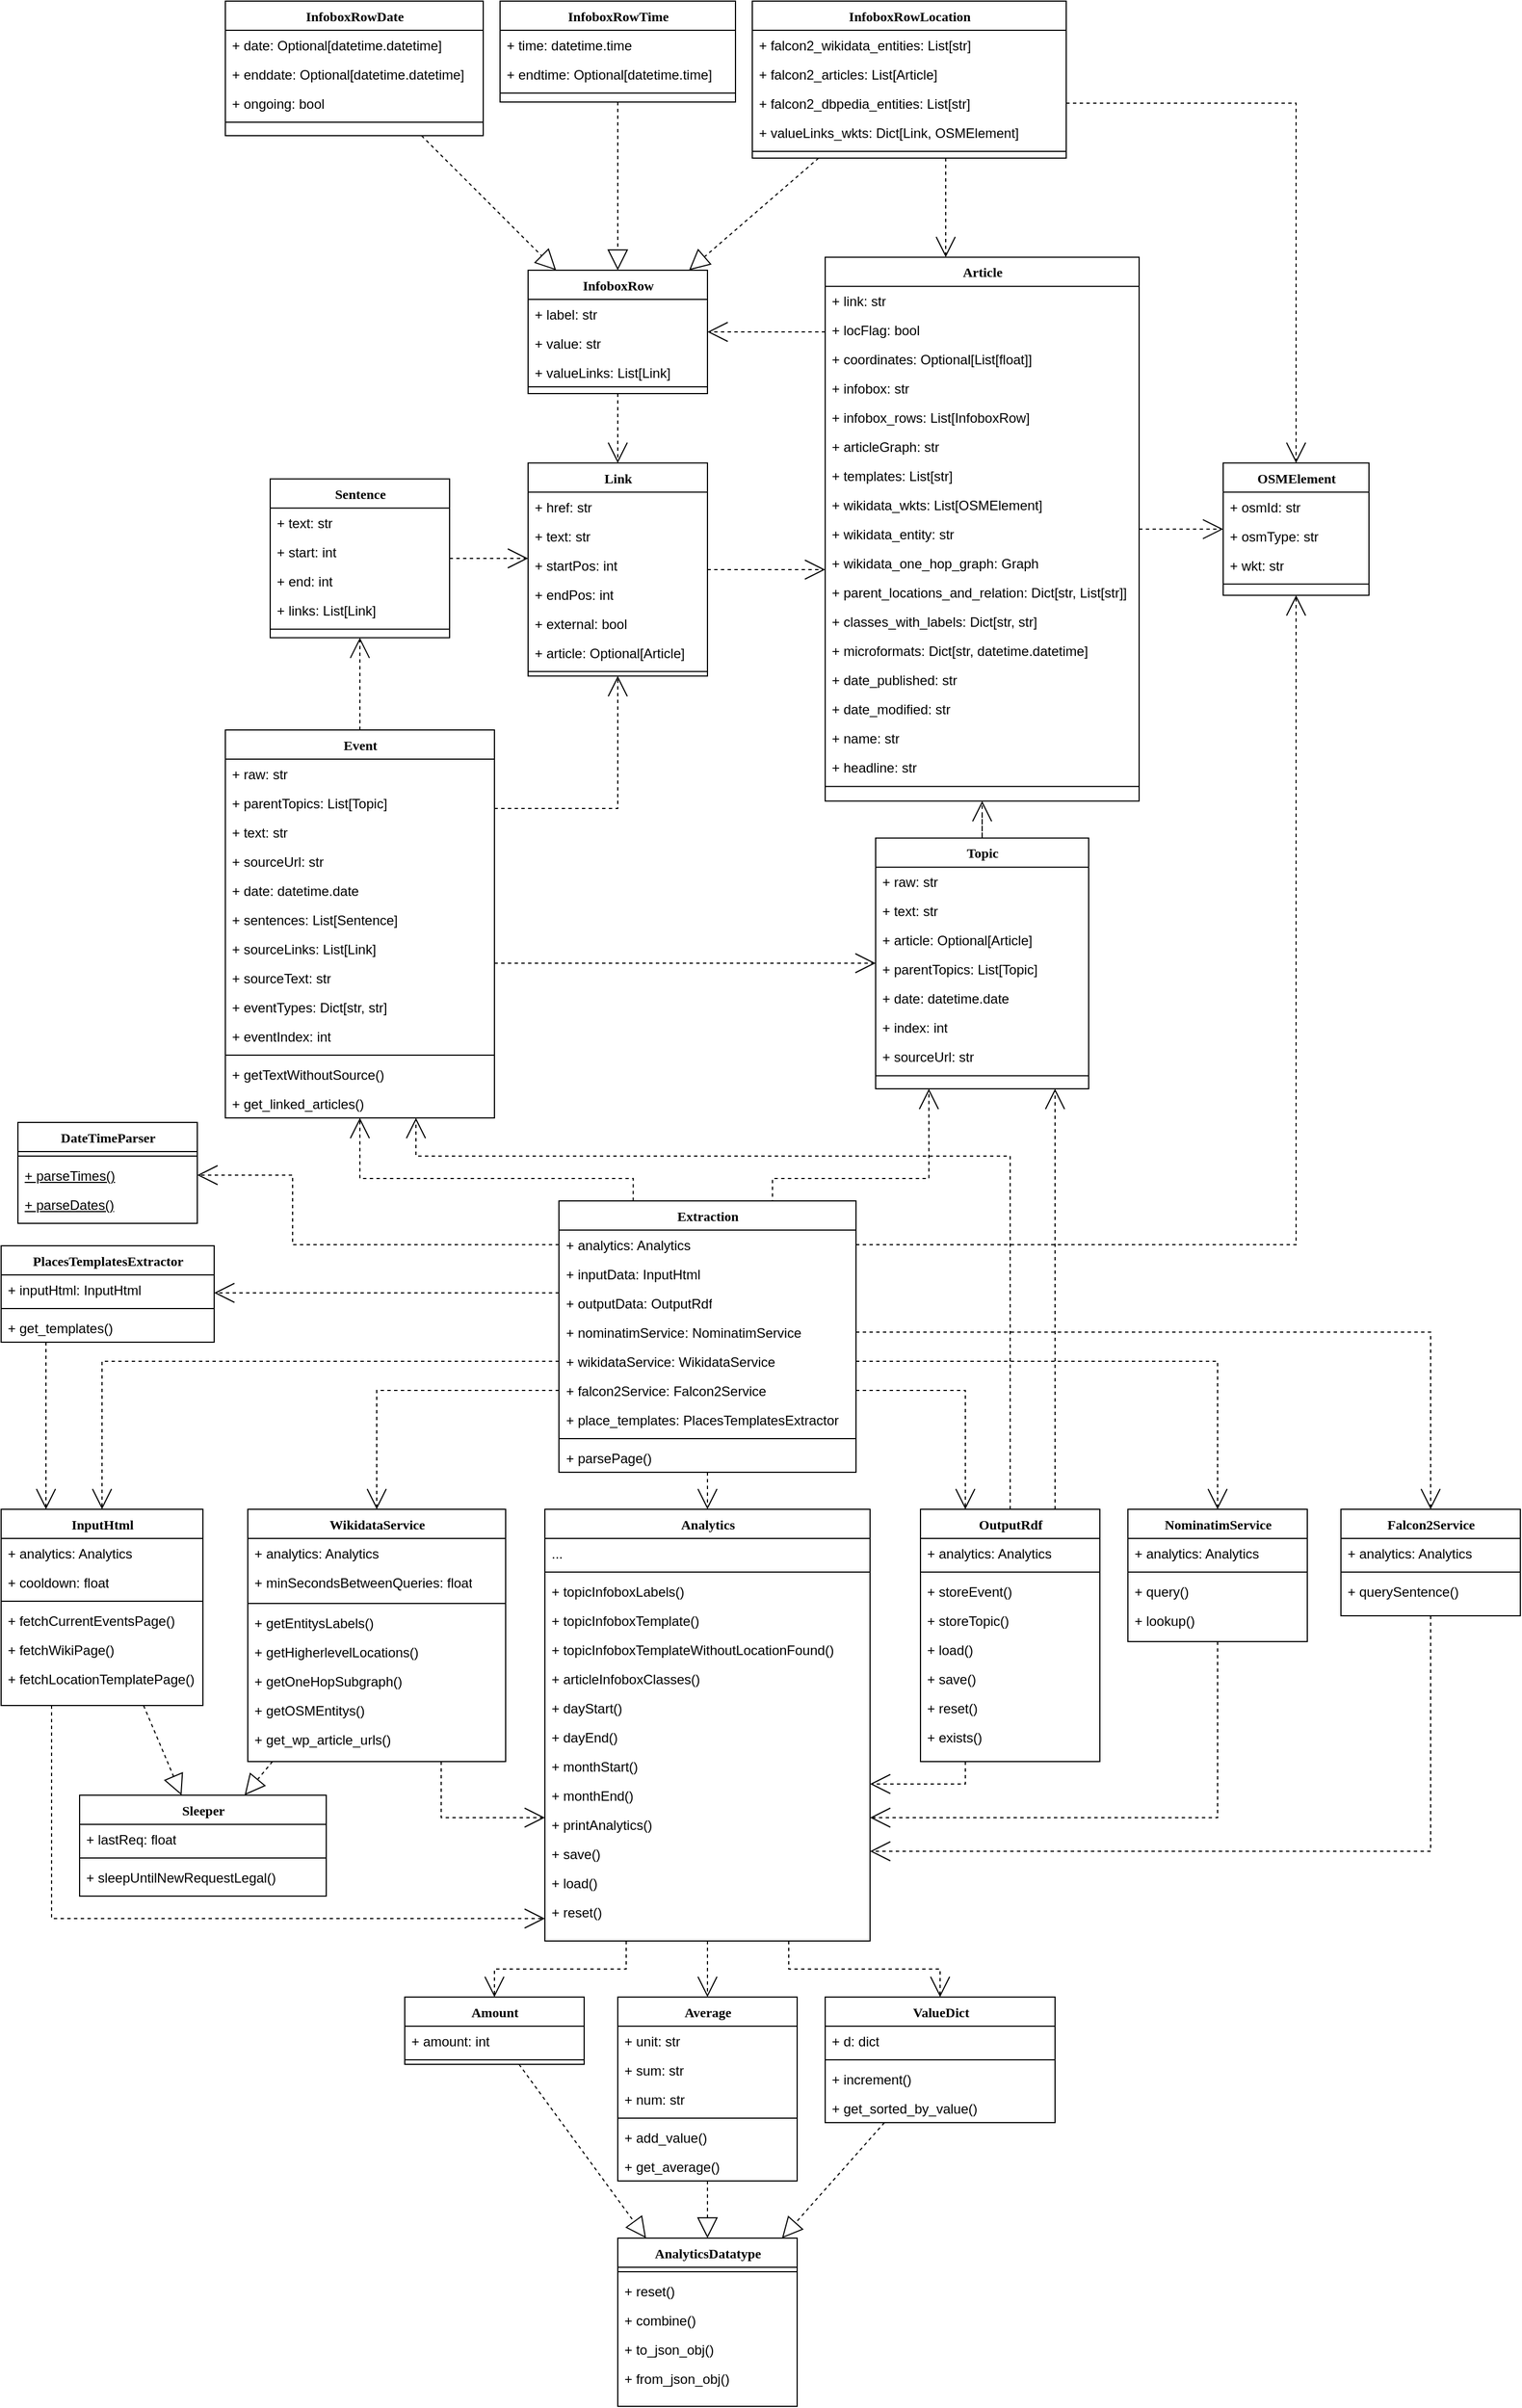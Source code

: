 <mxfile version="20.5.3" type="device"><diagram name="Page-1" id="6133507b-19e7-1e82-6fc7-422aa6c4b21f"><mxGraphModel dx="1662" dy="2461" grid="1" gridSize="10" guides="1" tooltips="1" connect="1" arrows="1" fold="1" page="1" pageScale="1" pageWidth="1100" pageHeight="850" background="none" math="0" shadow="0"><root><mxCell id="0"/><mxCell id="1" parent="0"/><mxCell id="b94bc138ca980ef-13" style="edgeStyle=elbowEdgeStyle;rounded=0;html=1;dashed=1;labelBackgroundColor=none;startArrow=none;startFill=0;startSize=8;endArrow=open;endFill=0;endSize=16;fontFamily=Verdana;fontSize=12;exitX=0.25;exitY=1;exitDx=0;exitDy=0;elbow=vertical;" parent="1" source="235556782a83e6d0-1" target="tL6oyYYr1yJ9kMvQahak-5" edge="1"><mxGeometry relative="1" as="geometry"><mxPoint x="815" y="602" as="targetPoint"/><mxPoint x="870" y="660" as="sourcePoint"/><Array as="points"><mxPoint x="860" y="670"/></Array></mxGeometry></mxCell><mxCell id="tL6oyYYr1yJ9kMvQahak-127" style="edgeStyle=elbowEdgeStyle;shape=connector;rounded=0;orthogonalLoop=1;jettySize=auto;html=1;dashed=1;labelBackgroundColor=none;strokeColor=default;fontFamily=Verdana;fontSize=12;fontColor=default;startArrow=none;startFill=0;endArrow=open;endFill=0;startSize=8;endSize=16;exitX=0.75;exitY=0;exitDx=0;exitDy=0;" parent="1" source="235556782a83e6d0-1" target="tL6oyYYr1yJ9kMvQahak-45" edge="1"><mxGeometry relative="1" as="geometry"><mxPoint x="1015" y="-20" as="targetPoint"/></mxGeometry></mxCell><mxCell id="tL6oyYYr1yJ9kMvQahak-221" style="edgeStyle=orthogonalEdgeStyle;shape=connector;rounded=0;orthogonalLoop=1;jettySize=auto;html=1;dashed=1;labelBackgroundColor=none;strokeColor=default;fontFamily=Verdana;fontSize=12;fontColor=default;startArrow=none;startFill=0;endArrow=open;endFill=0;startSize=8;endSize=16;exitX=0.5;exitY=0;exitDx=0;exitDy=0;" parent="1" source="235556782a83e6d0-1" target="tL6oyYYr1yJ9kMvQahak-55" edge="1"><mxGeometry relative="1" as="geometry"><mxPoint x="610" y="-10" as="targetPoint"/><Array as="points"><mxPoint x="940" y="110"/><mxPoint x="410" y="110"/></Array></mxGeometry></mxCell><mxCell id="235556782a83e6d0-1" value="OutputRdf" style="swimlane;html=1;fontStyle=1;align=center;verticalAlign=top;childLayout=stackLayout;horizontal=1;startSize=26;horizontalStack=0;resizeParent=1;resizeLast=0;collapsible=1;marginBottom=0;swimlaneFillColor=#ffffff;rounded=0;shadow=0;comic=0;labelBackgroundColor=none;strokeWidth=1;fillColor=none;fontFamily=Verdana;fontSize=12" parent="1" vertex="1"><mxGeometry x="860" y="425" width="160" height="225" as="geometry"/></mxCell><mxCell id="235556782a83e6d0-2" value="+ analytics: Analytics" style="text;html=1;strokeColor=none;fillColor=none;align=left;verticalAlign=top;spacingLeft=4;spacingRight=4;whiteSpace=wrap;overflow=hidden;rotatable=0;points=[[0,0.5],[1,0.5]];portConstraint=eastwest;" parent="235556782a83e6d0-1" vertex="1"><mxGeometry y="26" width="160" height="26" as="geometry"/></mxCell><mxCell id="235556782a83e6d0-6" value="" style="line;html=1;strokeWidth=1;fillColor=none;align=left;verticalAlign=middle;spacingTop=-1;spacingLeft=3;spacingRight=3;rotatable=0;labelPosition=right;points=[];portConstraint=eastwest;" parent="235556782a83e6d0-1" vertex="1"><mxGeometry y="52" width="160" height="8" as="geometry"/></mxCell><mxCell id="235556782a83e6d0-7" value="+ storeEvent()" style="text;html=1;strokeColor=none;fillColor=none;align=left;verticalAlign=top;spacingLeft=4;spacingRight=4;whiteSpace=wrap;overflow=hidden;rotatable=0;points=[[0,0.5],[1,0.5]];portConstraint=eastwest;" parent="235556782a83e6d0-1" vertex="1"><mxGeometry y="60" width="160" height="26" as="geometry"/></mxCell><mxCell id="tL6oyYYr1yJ9kMvQahak-110" value="+ storeTopic()" style="text;html=1;strokeColor=none;fillColor=none;align=left;verticalAlign=top;spacingLeft=4;spacingRight=4;whiteSpace=wrap;overflow=hidden;rotatable=0;points=[[0,0.5],[1,0.5]];portConstraint=eastwest;" parent="235556782a83e6d0-1" vertex="1"><mxGeometry y="86" width="160" height="26" as="geometry"/></mxCell><mxCell id="tL6oyYYr1yJ9kMvQahak-111" value="+ load()" style="text;html=1;strokeColor=none;fillColor=none;align=left;verticalAlign=top;spacingLeft=4;spacingRight=4;whiteSpace=wrap;overflow=hidden;rotatable=0;points=[[0,0.5],[1,0.5]];portConstraint=eastwest;" parent="235556782a83e6d0-1" vertex="1"><mxGeometry y="112" width="160" height="26" as="geometry"/></mxCell><mxCell id="8IQU_0RFSAWz7xUvASIC-2" value="+ save()" style="text;html=1;strokeColor=none;fillColor=none;align=left;verticalAlign=top;spacingLeft=4;spacingRight=4;whiteSpace=wrap;overflow=hidden;rotatable=0;points=[[0,0.5],[1,0.5]];portConstraint=eastwest;" parent="235556782a83e6d0-1" vertex="1"><mxGeometry y="138" width="160" height="26" as="geometry"/></mxCell><mxCell id="8IQU_0RFSAWz7xUvASIC-3" value="+ reset()" style="text;html=1;strokeColor=none;fillColor=none;align=left;verticalAlign=top;spacingLeft=4;spacingRight=4;whiteSpace=wrap;overflow=hidden;rotatable=0;points=[[0,0.5],[1,0.5]];portConstraint=eastwest;" parent="235556782a83e6d0-1" vertex="1"><mxGeometry y="164" width="160" height="26" as="geometry"/></mxCell><mxCell id="tL6oyYYr1yJ9kMvQahak-112" value="+ exists()" style="text;html=1;strokeColor=none;fillColor=none;align=left;verticalAlign=top;spacingLeft=4;spacingRight=4;whiteSpace=wrap;overflow=hidden;rotatable=0;points=[[0,0.5],[1,0.5]];portConstraint=eastwest;" parent="235556782a83e6d0-1" vertex="1"><mxGeometry y="190" width="160" height="26" as="geometry"/></mxCell><mxCell id="tL6oyYYr1yJ9kMvQahak-34" style="edgeStyle=elbowEdgeStyle;shape=connector;rounded=0;orthogonalLoop=1;jettySize=auto;html=1;dashed=1;labelBackgroundColor=none;strokeColor=default;fontFamily=Verdana;fontSize=12;fontColor=default;startArrow=none;startFill=0;endArrow=open;endFill=0;startSize=8;endSize=16;exitX=0.5;exitY=1;exitDx=0;exitDy=0;elbow=vertical;" parent="1" source="78961159f06e98e8-17" target="tL6oyYYr1yJ9kMvQahak-5" edge="1"><mxGeometry relative="1" as="geometry"/></mxCell><mxCell id="tL6oyYYr1yJ9kMvQahak-35" style="edgeStyle=orthogonalEdgeStyle;shape=connector;rounded=0;orthogonalLoop=1;jettySize=auto;html=1;dashed=1;labelBackgroundColor=none;strokeColor=default;fontFamily=Verdana;fontSize=12;fontColor=default;startArrow=none;startFill=0;endArrow=open;endFill=0;startSize=8;endSize=16;exitX=0;exitY=0.5;exitDx=0;exitDy=0;" parent="1" source="tL6oyYYr1yJ9kMvQahak-122" target="tL6oyYYr1yJ9kMvQahak-10" edge="1"><mxGeometry relative="1" as="geometry"/></mxCell><mxCell id="tL6oyYYr1yJ9kMvQahak-36" style="edgeStyle=orthogonalEdgeStyle;shape=connector;rounded=0;orthogonalLoop=1;jettySize=auto;html=1;dashed=1;labelBackgroundColor=none;strokeColor=default;fontFamily=Verdana;fontSize=12;fontColor=default;startArrow=none;startFill=0;endArrow=open;endFill=0;startSize=8;endSize=16;exitX=0;exitY=0.5;exitDx=0;exitDy=0;" parent="1" source="tL6oyYYr1yJ9kMvQahak-123" target="tL6oyYYr1yJ9kMvQahak-20" edge="1"><mxGeometry relative="1" as="geometry"/></mxCell><mxCell id="tL6oyYYr1yJ9kMvQahak-37" style="edgeStyle=orthogonalEdgeStyle;shape=connector;rounded=0;orthogonalLoop=1;jettySize=auto;html=1;dashed=1;labelBackgroundColor=none;strokeColor=default;fontFamily=Verdana;fontSize=12;fontColor=default;startArrow=none;startFill=0;endArrow=open;endFill=0;startSize=8;endSize=16;exitX=1;exitY=0.5;exitDx=0;exitDy=0;" parent="1" source="tL6oyYYr1yJ9kMvQahak-121" target="tL6oyYYr1yJ9kMvQahak-25" edge="1"><mxGeometry relative="1" as="geometry"/></mxCell><mxCell id="tL6oyYYr1yJ9kMvQahak-38" style="edgeStyle=orthogonalEdgeStyle;shape=connector;rounded=0;orthogonalLoop=1;jettySize=auto;html=1;dashed=1;labelBackgroundColor=none;strokeColor=default;fontFamily=Verdana;fontSize=12;fontColor=default;startArrow=none;startFill=0;endArrow=open;endFill=0;startSize=8;endSize=16;exitX=1;exitY=0.5;exitDx=0;exitDy=0;" parent="1" source="tL6oyYYr1yJ9kMvQahak-122" target="tL6oyYYr1yJ9kMvQahak-15" edge="1"><mxGeometry relative="1" as="geometry"/></mxCell><mxCell id="tL6oyYYr1yJ9kMvQahak-39" style="edgeStyle=orthogonalEdgeStyle;shape=connector;rounded=0;orthogonalLoop=1;jettySize=auto;html=1;dashed=1;labelBackgroundColor=none;strokeColor=default;fontFamily=Verdana;fontSize=12;fontColor=default;startArrow=none;startFill=0;endArrow=open;endFill=0;startSize=8;endSize=16;exitX=1;exitY=0.5;exitDx=0;exitDy=0;entryX=0.25;entryY=0;entryDx=0;entryDy=0;" parent="1" source="tL6oyYYr1yJ9kMvQahak-123" target="235556782a83e6d0-1" edge="1"><mxGeometry relative="1" as="geometry"/></mxCell><mxCell id="tL6oyYYr1yJ9kMvQahak-125" style="edgeStyle=orthogonalEdgeStyle;shape=connector;rounded=0;orthogonalLoop=1;jettySize=auto;html=1;dashed=1;labelBackgroundColor=none;strokeColor=default;fontFamily=Verdana;fontSize=12;fontColor=default;startArrow=none;startFill=0;endArrow=open;endFill=0;startSize=8;endSize=16;exitX=0;exitY=0.5;exitDx=0;exitDy=0;entryX=1;entryY=0.5;entryDx=0;entryDy=0;" parent="1" source="78961159f06e98e8-23" target="tL6oyYYr1yJ9kMvQahak-98" edge="1"><mxGeometry relative="1" as="geometry"><Array as="points"><mxPoint x="300" y="189"/><mxPoint x="300" y="127"/></Array></mxGeometry></mxCell><mxCell id="tL6oyYYr1yJ9kMvQahak-126" style="edgeStyle=orthogonalEdgeStyle;shape=connector;rounded=0;orthogonalLoop=1;jettySize=auto;html=1;dashed=1;labelBackgroundColor=none;strokeColor=default;fontFamily=Verdana;fontSize=12;fontColor=default;startArrow=none;startFill=0;endArrow=open;endFill=0;startSize=8;endSize=16;exitX=0.75;exitY=0;exitDx=0;exitDy=0;entryX=0.25;entryY=1;entryDx=0;entryDy=0;" parent="1" source="78961159f06e98e8-17" target="tL6oyYYr1yJ9kMvQahak-45" edge="1"><mxGeometry relative="1" as="geometry"><mxPoint x="635.76" y="160.0" as="sourcePoint"/><mxPoint x="950" y="90" as="targetPoint"/><Array as="points"><mxPoint x="728" y="130"/><mxPoint x="868" y="130"/></Array></mxGeometry></mxCell><mxCell id="tL6oyYYr1yJ9kMvQahak-129" style="edgeStyle=orthogonalEdgeStyle;shape=connector;rounded=0;orthogonalLoop=1;jettySize=auto;html=1;dashed=1;labelBackgroundColor=none;strokeColor=default;fontFamily=Verdana;fontSize=12;fontColor=default;startArrow=none;startFill=0;endArrow=open;endFill=0;startSize=8;endSize=16;exitX=0.25;exitY=0;exitDx=0;exitDy=0;entryX=0.5;entryY=1;entryDx=0;entryDy=0;" parent="1" source="78961159f06e98e8-17" target="tL6oyYYr1yJ9kMvQahak-55" edge="1"><mxGeometry relative="1" as="geometry"><mxPoint x="610" y="158.39" as="sourcePoint"/><Array as="points"><mxPoint x="604" y="130"/><mxPoint x="360" y="130"/></Array></mxGeometry></mxCell><mxCell id="tL6oyYYr1yJ9kMvQahak-138" style="edgeStyle=orthogonalEdgeStyle;shape=connector;rounded=0;orthogonalLoop=1;jettySize=auto;html=1;dashed=1;labelBackgroundColor=none;strokeColor=default;fontFamily=Verdana;fontSize=12;fontColor=default;startArrow=none;startFill=0;endArrow=open;endFill=0;startSize=8;endSize=16;entryX=0.5;entryY=1;entryDx=0;entryDy=0;exitX=1;exitY=0.5;exitDx=0;exitDy=0;" parent="1" source="78961159f06e98e8-23" target="tL6oyYYr1yJ9kMvQahak-84" edge="1"><mxGeometry relative="1" as="geometry"><mxPoint x="780" y="-220" as="targetPoint"/></mxGeometry></mxCell><mxCell id="78961159f06e98e8-17" value="Extraction" style="swimlane;html=1;fontStyle=1;align=center;verticalAlign=top;childLayout=stackLayout;horizontal=1;startSize=26;horizontalStack=0;resizeParent=1;resizeLast=0;collapsible=1;marginBottom=0;swimlaneFillColor=#ffffff;rounded=0;shadow=0;comic=0;labelBackgroundColor=none;strokeWidth=1;fillColor=none;fontFamily=Verdana;fontSize=12" parent="1" vertex="1"><mxGeometry x="537.5" y="150" width="265" height="242" as="geometry"/></mxCell><mxCell id="78961159f06e98e8-23" value="+ analytics: Analytics" style="text;html=1;strokeColor=none;fillColor=none;align=left;verticalAlign=top;spacingLeft=4;spacingRight=4;whiteSpace=wrap;overflow=hidden;rotatable=0;points=[[0,0.5],[1,0.5]];portConstraint=eastwest;" parent="78961159f06e98e8-17" vertex="1"><mxGeometry y="26" width="265" height="26" as="geometry"/></mxCell><mxCell id="tL6oyYYr1yJ9kMvQahak-119" value="+ inputData: InputHtml" style="text;html=1;strokeColor=none;fillColor=none;align=left;verticalAlign=top;spacingLeft=4;spacingRight=4;whiteSpace=wrap;overflow=hidden;rotatable=0;points=[[0,0.5],[1,0.5]];portConstraint=eastwest;" parent="78961159f06e98e8-17" vertex="1"><mxGeometry y="52" width="265" height="26" as="geometry"/></mxCell><mxCell id="tL6oyYYr1yJ9kMvQahak-120" value="+ outputData: OutputRdf" style="text;html=1;strokeColor=none;fillColor=none;align=left;verticalAlign=top;spacingLeft=4;spacingRight=4;whiteSpace=wrap;overflow=hidden;rotatable=0;points=[[0,0.5],[1,0.5]];portConstraint=eastwest;" parent="78961159f06e98e8-17" vertex="1"><mxGeometry y="78" width="265" height="26" as="geometry"/></mxCell><mxCell id="tL6oyYYr1yJ9kMvQahak-121" value="+ nominatimService: NominatimService" style="text;html=1;strokeColor=none;fillColor=none;align=left;verticalAlign=top;spacingLeft=4;spacingRight=4;whiteSpace=wrap;overflow=hidden;rotatable=0;points=[[0,0.5],[1,0.5]];portConstraint=eastwest;" parent="78961159f06e98e8-17" vertex="1"><mxGeometry y="104" width="265" height="26" as="geometry"/></mxCell><mxCell id="tL6oyYYr1yJ9kMvQahak-122" value="+ wikidataService: WikidataService" style="text;html=1;strokeColor=none;fillColor=none;align=left;verticalAlign=top;spacingLeft=4;spacingRight=4;whiteSpace=wrap;overflow=hidden;rotatable=0;points=[[0,0.5],[1,0.5]];portConstraint=eastwest;" parent="78961159f06e98e8-17" vertex="1"><mxGeometry y="130" width="265" height="26" as="geometry"/></mxCell><mxCell id="tL6oyYYr1yJ9kMvQahak-123" value="+ falcon2Service: Falcon2Service" style="text;html=1;strokeColor=none;fillColor=none;align=left;verticalAlign=top;spacingLeft=4;spacingRight=4;whiteSpace=wrap;overflow=hidden;rotatable=0;points=[[0,0.5],[1,0.5]];portConstraint=eastwest;" parent="78961159f06e98e8-17" vertex="1"><mxGeometry y="156" width="265" height="26" as="geometry"/></mxCell><mxCell id="8IQU_0RFSAWz7xUvASIC-1" value="+ place_templates: PlacesTemplatesExtractor" style="text;html=1;strokeColor=none;fillColor=none;align=left;verticalAlign=top;spacingLeft=4;spacingRight=4;whiteSpace=wrap;overflow=hidden;rotatable=0;points=[[0,0.5],[1,0.5]];portConstraint=eastwest;" parent="78961159f06e98e8-17" vertex="1"><mxGeometry y="182" width="265" height="26" as="geometry"/></mxCell><mxCell id="78961159f06e98e8-19" value="" style="line;html=1;strokeWidth=1;fillColor=none;align=left;verticalAlign=middle;spacingTop=-1;spacingLeft=3;spacingRight=3;rotatable=0;labelPosition=right;points=[];portConstraint=eastwest;" parent="78961159f06e98e8-17" vertex="1"><mxGeometry y="208" width="265" height="8" as="geometry"/></mxCell><mxCell id="78961159f06e98e8-27" value="+ parsePage()" style="text;html=1;strokeColor=none;fillColor=none;align=left;verticalAlign=top;spacingLeft=4;spacingRight=4;whiteSpace=wrap;overflow=hidden;rotatable=0;points=[[0,0.5],[1,0.5]];portConstraint=eastwest;" parent="78961159f06e98e8-17" vertex="1"><mxGeometry y="216" width="265" height="26" as="geometry"/></mxCell><mxCell id="n86Eimb11RbIg3Cyegbr-37" style="edgeStyle=elbowEdgeStyle;shape=connector;rounded=0;orthogonalLoop=1;jettySize=auto;elbow=vertical;html=1;dashed=1;labelBackgroundColor=none;strokeColor=default;fontFamily=Verdana;fontSize=12;fontColor=default;startArrow=none;startFill=0;endArrow=open;endFill=0;startSize=8;endSize=16;exitX=0.25;exitY=1;exitDx=0;exitDy=0;" parent="1" source="tL6oyYYr1yJ9kMvQahak-5" target="n86Eimb11RbIg3Cyegbr-4" edge="1"><mxGeometry relative="1" as="geometry"/></mxCell><mxCell id="n86Eimb11RbIg3Cyegbr-38" style="edgeStyle=elbowEdgeStyle;shape=connector;rounded=0;orthogonalLoop=1;jettySize=auto;elbow=vertical;html=1;dashed=1;labelBackgroundColor=none;strokeColor=default;fontFamily=Verdana;fontSize=12;fontColor=default;startArrow=none;startFill=0;endArrow=open;endFill=0;startSize=8;endSize=16;exitX=0.75;exitY=1;exitDx=0;exitDy=0;" parent="1" source="tL6oyYYr1yJ9kMvQahak-5" target="n86Eimb11RbIg3Cyegbr-24" edge="1"><mxGeometry relative="1" as="geometry"/></mxCell><mxCell id="n86Eimb11RbIg3Cyegbr-39" style="edgeStyle=elbowEdgeStyle;shape=connector;rounded=0;orthogonalLoop=1;jettySize=auto;elbow=vertical;html=1;dashed=1;labelBackgroundColor=none;strokeColor=default;fontFamily=Verdana;fontSize=12;fontColor=default;startArrow=none;startFill=0;endArrow=open;endFill=0;startSize=8;endSize=16;exitX=0.5;exitY=1;exitDx=0;exitDy=0;" parent="1" source="tL6oyYYr1yJ9kMvQahak-5" target="n86Eimb11RbIg3Cyegbr-21" edge="1"><mxGeometry relative="1" as="geometry"/></mxCell><mxCell id="tL6oyYYr1yJ9kMvQahak-5" value="Analytics" style="swimlane;html=1;fontStyle=1;align=center;verticalAlign=top;childLayout=stackLayout;horizontal=1;startSize=26;horizontalStack=0;resizeParent=1;resizeLast=0;collapsible=1;marginBottom=0;swimlaneFillColor=#ffffff;rounded=0;shadow=0;comic=0;labelBackgroundColor=none;strokeWidth=1;fillColor=none;fontFamily=Verdana;fontSize=12" parent="1" vertex="1"><mxGeometry x="525" y="425" width="290" height="385" as="geometry"/></mxCell><mxCell id="tL6oyYYr1yJ9kMvQahak-6" value="..." style="text;html=1;strokeColor=none;fillColor=none;align=left;verticalAlign=top;spacingLeft=4;spacingRight=4;whiteSpace=wrap;overflow=hidden;rotatable=0;points=[[0,0.5],[1,0.5]];portConstraint=eastwest;" parent="tL6oyYYr1yJ9kMvQahak-5" vertex="1"><mxGeometry y="26" width="290" height="26" as="geometry"/></mxCell><mxCell id="tL6oyYYr1yJ9kMvQahak-8" value="" style="line;html=1;strokeWidth=1;fillColor=none;align=left;verticalAlign=middle;spacingTop=-1;spacingLeft=3;spacingRight=3;rotatable=0;labelPosition=right;points=[];portConstraint=eastwest;" parent="tL6oyYYr1yJ9kMvQahak-5" vertex="1"><mxGeometry y="52" width="290" height="8" as="geometry"/></mxCell><mxCell id="tL6oyYYr1yJ9kMvQahak-9" value="+ topicInfoboxLabels()" style="text;html=1;strokeColor=none;fillColor=none;align=left;verticalAlign=top;spacingLeft=4;spacingRight=4;whiteSpace=wrap;overflow=hidden;rotatable=0;points=[[0,0.5],[1,0.5]];portConstraint=eastwest;" parent="tL6oyYYr1yJ9kMvQahak-5" vertex="1"><mxGeometry y="60" width="290" height="26" as="geometry"/></mxCell><mxCell id="tL6oyYYr1yJ9kMvQahak-194" value="+ topicInfoboxTemplate()" style="text;html=1;strokeColor=none;fillColor=none;align=left;verticalAlign=top;spacingLeft=4;spacingRight=4;whiteSpace=wrap;overflow=hidden;rotatable=0;points=[[0,0.5],[1,0.5]];portConstraint=eastwest;" parent="tL6oyYYr1yJ9kMvQahak-5" vertex="1"><mxGeometry y="86" width="290" height="26" as="geometry"/></mxCell><mxCell id="tL6oyYYr1yJ9kMvQahak-195" value="+ topicInfoboxTemplateWithoutLocationFound()" style="text;html=1;strokeColor=none;fillColor=none;align=left;verticalAlign=top;spacingLeft=4;spacingRight=4;whiteSpace=wrap;overflow=hidden;rotatable=0;points=[[0,0.5],[1,0.5]];portConstraint=eastwest;" parent="tL6oyYYr1yJ9kMvQahak-5" vertex="1"><mxGeometry y="112" width="290" height="26" as="geometry"/></mxCell><mxCell id="tL6oyYYr1yJ9kMvQahak-196" value="+ articleInfoboxClasses()" style="text;html=1;strokeColor=none;fillColor=none;align=left;verticalAlign=top;spacingLeft=4;spacingRight=4;whiteSpace=wrap;overflow=hidden;rotatable=0;points=[[0,0.5],[1,0.5]];portConstraint=eastwest;" parent="tL6oyYYr1yJ9kMvQahak-5" vertex="1"><mxGeometry y="138" width="290" height="26" as="geometry"/></mxCell><mxCell id="tL6oyYYr1yJ9kMvQahak-200" value="+ dayStart()" style="text;html=1;strokeColor=none;fillColor=none;align=left;verticalAlign=top;spacingLeft=4;spacingRight=4;whiteSpace=wrap;overflow=hidden;rotatable=0;points=[[0,0.5],[1,0.5]];portConstraint=eastwest;" parent="tL6oyYYr1yJ9kMvQahak-5" vertex="1"><mxGeometry y="164" width="290" height="26" as="geometry"/></mxCell><mxCell id="tL6oyYYr1yJ9kMvQahak-201" value="+ dayEnd()" style="text;html=1;strokeColor=none;fillColor=none;align=left;verticalAlign=top;spacingLeft=4;spacingRight=4;whiteSpace=wrap;overflow=hidden;rotatable=0;points=[[0,0.5],[1,0.5]];portConstraint=eastwest;" parent="tL6oyYYr1yJ9kMvQahak-5" vertex="1"><mxGeometry y="190" width="290" height="26" as="geometry"/></mxCell><mxCell id="tL6oyYYr1yJ9kMvQahak-202" value="+ monthStart()" style="text;html=1;strokeColor=none;fillColor=none;align=left;verticalAlign=top;spacingLeft=4;spacingRight=4;whiteSpace=wrap;overflow=hidden;rotatable=0;points=[[0,0.5],[1,0.5]];portConstraint=eastwest;" parent="tL6oyYYr1yJ9kMvQahak-5" vertex="1"><mxGeometry y="216" width="290" height="26" as="geometry"/></mxCell><mxCell id="tL6oyYYr1yJ9kMvQahak-203" value="+ monthEnd()" style="text;html=1;strokeColor=none;fillColor=none;align=left;verticalAlign=top;spacingLeft=4;spacingRight=4;whiteSpace=wrap;overflow=hidden;rotatable=0;points=[[0,0.5],[1,0.5]];portConstraint=eastwest;" parent="tL6oyYYr1yJ9kMvQahak-5" vertex="1"><mxGeometry y="242" width="290" height="26" as="geometry"/></mxCell><mxCell id="tL6oyYYr1yJ9kMvQahak-204" value="+ printAnalytics()" style="text;html=1;strokeColor=none;fillColor=none;align=left;verticalAlign=top;spacingLeft=4;spacingRight=4;whiteSpace=wrap;overflow=hidden;rotatable=0;points=[[0,0.5],[1,0.5]];portConstraint=eastwest;" parent="tL6oyYYr1yJ9kMvQahak-5" vertex="1"><mxGeometry y="268" width="290" height="26" as="geometry"/></mxCell><mxCell id="tL6oyYYr1yJ9kMvQahak-205" value="+ save()" style="text;html=1;strokeColor=none;fillColor=none;align=left;verticalAlign=top;spacingLeft=4;spacingRight=4;whiteSpace=wrap;overflow=hidden;rotatable=0;points=[[0,0.5],[1,0.5]];portConstraint=eastwest;" parent="tL6oyYYr1yJ9kMvQahak-5" vertex="1"><mxGeometry y="294" width="290" height="26" as="geometry"/></mxCell><mxCell id="tL6oyYYr1yJ9kMvQahak-206" value="+ load()" style="text;html=1;strokeColor=none;fillColor=none;align=left;verticalAlign=top;spacingLeft=4;spacingRight=4;whiteSpace=wrap;overflow=hidden;rotatable=0;points=[[0,0.5],[1,0.5]];portConstraint=eastwest;" parent="tL6oyYYr1yJ9kMvQahak-5" vertex="1"><mxGeometry y="320" width="290" height="26" as="geometry"/></mxCell><mxCell id="tL6oyYYr1yJ9kMvQahak-207" value="+ reset()" style="text;html=1;strokeColor=none;fillColor=none;align=left;verticalAlign=top;spacingLeft=4;spacingRight=4;whiteSpace=wrap;overflow=hidden;rotatable=0;points=[[0,0.5],[1,0.5]];portConstraint=eastwest;" parent="tL6oyYYr1yJ9kMvQahak-5" vertex="1"><mxGeometry y="346" width="290" height="26" as="geometry"/></mxCell><mxCell id="tL6oyYYr1yJ9kMvQahak-30" style="edgeStyle=elbowEdgeStyle;shape=connector;rounded=0;orthogonalLoop=1;jettySize=auto;html=1;dashed=1;labelBackgroundColor=none;strokeColor=default;fontFamily=Verdana;fontSize=12;fontColor=default;startArrow=none;startFill=0;endArrow=open;endFill=0;startSize=8;endSize=16;elbow=vertical;exitX=0.25;exitY=1;exitDx=0;exitDy=0;" parent="1" source="tL6oyYYr1yJ9kMvQahak-10" target="tL6oyYYr1yJ9kMvQahak-5" edge="1"><mxGeometry relative="1" as="geometry"><mxPoint x="520" y="860" as="targetPoint"/><Array as="points"><mxPoint x="400" y="790"/><mxPoint x="260" y="800"/><mxPoint x="280" y="790"/></Array><mxPoint x="50" y="630" as="sourcePoint"/></mxGeometry></mxCell><mxCell id="tL6oyYYr1yJ9kMvQahak-10" value="InputHtml" style="swimlane;html=1;fontStyle=1;align=center;verticalAlign=top;childLayout=stackLayout;horizontal=1;startSize=26;horizontalStack=0;resizeParent=1;resizeLast=0;collapsible=1;marginBottom=0;swimlaneFillColor=#ffffff;rounded=0;shadow=0;comic=0;labelBackgroundColor=none;strokeWidth=1;fillColor=none;fontFamily=Verdana;fontSize=12" parent="1" vertex="1"><mxGeometry x="40" y="425" width="180" height="175" as="geometry"/></mxCell><mxCell id="tL6oyYYr1yJ9kMvQahak-11" value="+ analytics: Analytics" style="text;html=1;strokeColor=none;fillColor=none;align=left;verticalAlign=top;spacingLeft=4;spacingRight=4;whiteSpace=wrap;overflow=hidden;rotatable=0;points=[[0,0.5],[1,0.5]];portConstraint=eastwest;" parent="tL6oyYYr1yJ9kMvQahak-10" vertex="1"><mxGeometry y="26" width="180" height="26" as="geometry"/></mxCell><mxCell id="tL6oyYYr1yJ9kMvQahak-117" value="+ cooldown: float" style="text;html=1;strokeColor=none;fillColor=none;align=left;verticalAlign=top;spacingLeft=4;spacingRight=4;whiteSpace=wrap;overflow=hidden;rotatable=0;points=[[0,0.5],[1,0.5]];portConstraint=eastwest;" parent="tL6oyYYr1yJ9kMvQahak-10" vertex="1"><mxGeometry y="52" width="180" height="26" as="geometry"/></mxCell><mxCell id="tL6oyYYr1yJ9kMvQahak-13" value="" style="line;html=1;strokeWidth=1;fillColor=none;align=left;verticalAlign=middle;spacingTop=-1;spacingLeft=3;spacingRight=3;rotatable=0;labelPosition=right;points=[];portConstraint=eastwest;" parent="tL6oyYYr1yJ9kMvQahak-10" vertex="1"><mxGeometry y="78" width="180" height="8" as="geometry"/></mxCell><mxCell id="tL6oyYYr1yJ9kMvQahak-14" value="+ fetchCurrentEventsPage()" style="text;html=1;strokeColor=none;fillColor=none;align=left;verticalAlign=top;spacingLeft=4;spacingRight=4;whiteSpace=wrap;overflow=hidden;rotatable=0;points=[[0,0.5],[1,0.5]];portConstraint=eastwest;" parent="tL6oyYYr1yJ9kMvQahak-10" vertex="1"><mxGeometry y="86" width="180" height="26" as="geometry"/></mxCell><mxCell id="tL6oyYYr1yJ9kMvQahak-118" value="+ fetchWikiPage()" style="text;html=1;strokeColor=none;fillColor=none;align=left;verticalAlign=top;spacingLeft=4;spacingRight=4;whiteSpace=wrap;overflow=hidden;rotatable=0;points=[[0,0.5],[1,0.5]];portConstraint=eastwest;" parent="tL6oyYYr1yJ9kMvQahak-10" vertex="1"><mxGeometry y="112" width="180" height="26" as="geometry"/></mxCell><mxCell id="2IUB4407FBH-Z3Yltxp0-8" value="+ fetchLocationTemplatePage()" style="text;html=1;strokeColor=none;fillColor=none;align=left;verticalAlign=top;spacingLeft=4;spacingRight=4;whiteSpace=wrap;overflow=hidden;rotatable=0;points=[[0,0.5],[1,0.5]];portConstraint=eastwest;" parent="tL6oyYYr1yJ9kMvQahak-10" vertex="1"><mxGeometry y="138" width="180" height="26" as="geometry"/></mxCell><mxCell id="tL6oyYYr1yJ9kMvQahak-31" style="edgeStyle=elbowEdgeStyle;shape=connector;rounded=0;orthogonalLoop=1;jettySize=auto;html=1;dashed=1;labelBackgroundColor=none;strokeColor=default;fontFamily=Verdana;fontSize=12;fontColor=default;startArrow=none;startFill=0;endArrow=open;endFill=0;startSize=8;endSize=16;exitX=0.5;exitY=1;exitDx=0;exitDy=0;elbow=vertical;" parent="1" source="tL6oyYYr1yJ9kMvQahak-15" target="tL6oyYYr1yJ9kMvQahak-5" edge="1"><mxGeometry relative="1" as="geometry"><Array as="points"><mxPoint x="1040" y="700"/><mxPoint x="920" y="690"/><mxPoint x="980" y="670"/><mxPoint x="950" y="690"/></Array></mxGeometry></mxCell><mxCell id="tL6oyYYr1yJ9kMvQahak-15" value="NominatimService" style="swimlane;html=1;fontStyle=1;align=center;verticalAlign=top;childLayout=stackLayout;horizontal=1;startSize=26;horizontalStack=0;resizeParent=1;resizeLast=0;collapsible=1;marginBottom=0;swimlaneFillColor=#ffffff;rounded=0;shadow=0;comic=0;labelBackgroundColor=none;strokeWidth=1;fillColor=none;fontFamily=Verdana;fontSize=12" parent="1" vertex="1"><mxGeometry x="1045" y="425" width="160" height="118" as="geometry"/></mxCell><mxCell id="tL6oyYYr1yJ9kMvQahak-16" value="+ analytics: Analytics" style="text;html=1;strokeColor=none;fillColor=none;align=left;verticalAlign=top;spacingLeft=4;spacingRight=4;whiteSpace=wrap;overflow=hidden;rotatable=0;points=[[0,0.5],[1,0.5]];portConstraint=eastwest;" parent="tL6oyYYr1yJ9kMvQahak-15" vertex="1"><mxGeometry y="26" width="160" height="26" as="geometry"/></mxCell><mxCell id="tL6oyYYr1yJ9kMvQahak-18" value="" style="line;html=1;strokeWidth=1;fillColor=none;align=left;verticalAlign=middle;spacingTop=-1;spacingLeft=3;spacingRight=3;rotatable=0;labelPosition=right;points=[];portConstraint=eastwest;" parent="tL6oyYYr1yJ9kMvQahak-15" vertex="1"><mxGeometry y="52" width="160" height="8" as="geometry"/></mxCell><mxCell id="tL6oyYYr1yJ9kMvQahak-19" value="+ query()" style="text;html=1;strokeColor=none;fillColor=none;align=left;verticalAlign=top;spacingLeft=4;spacingRight=4;whiteSpace=wrap;overflow=hidden;rotatable=0;points=[[0,0.5],[1,0.5]];portConstraint=eastwest;" parent="tL6oyYYr1yJ9kMvQahak-15" vertex="1"><mxGeometry y="60" width="160" height="26" as="geometry"/></mxCell><mxCell id="tL6oyYYr1yJ9kMvQahak-113" value="+ lookup()" style="text;html=1;strokeColor=none;fillColor=none;align=left;verticalAlign=top;spacingLeft=4;spacingRight=4;whiteSpace=wrap;overflow=hidden;rotatable=0;points=[[0,0.5],[1,0.5]];portConstraint=eastwest;" parent="tL6oyYYr1yJ9kMvQahak-15" vertex="1"><mxGeometry y="86" width="160" height="26" as="geometry"/></mxCell><mxCell id="tL6oyYYr1yJ9kMvQahak-32" style="edgeStyle=elbowEdgeStyle;shape=connector;rounded=0;orthogonalLoop=1;jettySize=auto;html=1;dashed=1;labelBackgroundColor=none;strokeColor=default;fontFamily=Verdana;fontSize=12;fontColor=default;startArrow=none;startFill=0;endArrow=open;endFill=0;startSize=8;endSize=16;exitX=0.75;exitY=1;exitDx=0;exitDy=0;elbow=vertical;" parent="1" source="tL6oyYYr1yJ9kMvQahak-20" target="tL6oyYYr1yJ9kMvQahak-5" edge="1"><mxGeometry relative="1" as="geometry"><Array as="points"><mxPoint x="470" y="700"/><mxPoint x="479" y="680"/></Array></mxGeometry></mxCell><mxCell id="tL6oyYYr1yJ9kMvQahak-20" value="WikidataService" style="swimlane;html=1;fontStyle=1;align=center;verticalAlign=top;childLayout=stackLayout;horizontal=1;startSize=26;horizontalStack=0;resizeParent=1;resizeLast=0;collapsible=1;marginBottom=0;swimlaneFillColor=#ffffff;rounded=0;shadow=0;comic=0;labelBackgroundColor=none;strokeWidth=1;fillColor=none;fontFamily=Verdana;fontSize=12" parent="1" vertex="1"><mxGeometry x="260" y="425" width="230" height="225" as="geometry"/></mxCell><mxCell id="tL6oyYYr1yJ9kMvQahak-22" value="+ analytics: Analytics" style="text;html=1;strokeColor=none;fillColor=none;align=left;verticalAlign=top;spacingLeft=4;spacingRight=4;whiteSpace=wrap;overflow=hidden;rotatable=0;points=[[0,0.5],[1,0.5]];portConstraint=eastwest;" parent="tL6oyYYr1yJ9kMvQahak-20" vertex="1"><mxGeometry y="26" width="230" height="26" as="geometry"/></mxCell><mxCell id="tL6oyYYr1yJ9kMvQahak-114" value="+ minSecondsBetweenQueries: float" style="text;html=1;strokeColor=none;fillColor=none;align=left;verticalAlign=top;spacingLeft=4;spacingRight=4;whiteSpace=wrap;overflow=hidden;rotatable=0;points=[[0,0.5],[1,0.5]];portConstraint=eastwest;" parent="tL6oyYYr1yJ9kMvQahak-20" vertex="1"><mxGeometry y="52" width="230" height="28" as="geometry"/></mxCell><mxCell id="tL6oyYYr1yJ9kMvQahak-23" value="" style="line;html=1;strokeWidth=1;fillColor=none;align=left;verticalAlign=middle;spacingTop=-1;spacingLeft=3;spacingRight=3;rotatable=0;labelPosition=right;points=[];portConstraint=eastwest;" parent="tL6oyYYr1yJ9kMvQahak-20" vertex="1"><mxGeometry y="80" width="230" height="8" as="geometry"/></mxCell><mxCell id="tL6oyYYr1yJ9kMvQahak-24" value="+ getEntitysLabels()" style="text;html=1;strokeColor=none;fillColor=none;align=left;verticalAlign=top;spacingLeft=4;spacingRight=4;whiteSpace=wrap;overflow=hidden;rotatable=0;points=[[0,0.5],[1,0.5]];portConstraint=eastwest;" parent="tL6oyYYr1yJ9kMvQahak-20" vertex="1"><mxGeometry y="88" width="230" height="26" as="geometry"/></mxCell><mxCell id="tL6oyYYr1yJ9kMvQahak-106" value="+ getHigherlevelLocations()" style="text;html=1;strokeColor=none;fillColor=none;align=left;verticalAlign=top;spacingLeft=4;spacingRight=4;whiteSpace=wrap;overflow=hidden;rotatable=0;points=[[0,0.5],[1,0.5]];portConstraint=eastwest;" parent="tL6oyYYr1yJ9kMvQahak-20" vertex="1"><mxGeometry y="114" width="230" height="26" as="geometry"/></mxCell><mxCell id="tL6oyYYr1yJ9kMvQahak-107" value="+ getOneHopSubgraph()" style="text;html=1;strokeColor=none;fillColor=none;align=left;verticalAlign=top;spacingLeft=4;spacingRight=4;whiteSpace=wrap;overflow=hidden;rotatable=0;points=[[0,0.5],[1,0.5]];portConstraint=eastwest;" parent="tL6oyYYr1yJ9kMvQahak-20" vertex="1"><mxGeometry y="140" width="230" height="26" as="geometry"/></mxCell><mxCell id="tL6oyYYr1yJ9kMvQahak-108" value="+ getOSMEntitys()" style="text;html=1;strokeColor=none;fillColor=none;align=left;verticalAlign=top;spacingLeft=4;spacingRight=4;whiteSpace=wrap;overflow=hidden;rotatable=0;points=[[0,0.5],[1,0.5]];portConstraint=eastwest;" parent="tL6oyYYr1yJ9kMvQahak-20" vertex="1"><mxGeometry y="166" width="230" height="26" as="geometry"/></mxCell><mxCell id="2IUB4407FBH-Z3Yltxp0-7" value="+ get_wp_article_urls()" style="text;html=1;strokeColor=none;fillColor=none;align=left;verticalAlign=top;spacingLeft=4;spacingRight=4;whiteSpace=wrap;overflow=hidden;rotatable=0;points=[[0,0.5],[1,0.5]];portConstraint=eastwest;" parent="tL6oyYYr1yJ9kMvQahak-20" vertex="1"><mxGeometry y="192" width="230" height="26" as="geometry"/></mxCell><mxCell id="tL6oyYYr1yJ9kMvQahak-33" style="edgeStyle=elbowEdgeStyle;shape=connector;rounded=0;orthogonalLoop=1;jettySize=auto;html=1;dashed=1;labelBackgroundColor=none;strokeColor=default;fontFamily=Verdana;fontSize=12;fontColor=default;startArrow=none;startFill=0;endArrow=open;endFill=0;startSize=8;endSize=16;exitX=0.5;exitY=1;exitDx=0;exitDy=0;elbow=vertical;" parent="1" source="tL6oyYYr1yJ9kMvQahak-25" target="tL6oyYYr1yJ9kMvQahak-5" edge="1"><mxGeometry relative="1" as="geometry"><mxPoint x="940" y="530" as="sourcePoint"/><mxPoint x="350" y="680" as="targetPoint"/><Array as="points"><mxPoint x="1040" y="730"/><mxPoint x="1050" y="710"/></Array></mxGeometry></mxCell><mxCell id="tL6oyYYr1yJ9kMvQahak-25" value="Falcon2Service" style="swimlane;html=1;fontStyle=1;align=center;verticalAlign=top;childLayout=stackLayout;horizontal=1;startSize=26;horizontalStack=0;resizeParent=1;resizeLast=0;collapsible=1;marginBottom=0;swimlaneFillColor=#ffffff;rounded=0;shadow=0;comic=0;labelBackgroundColor=none;strokeWidth=1;fillColor=none;fontFamily=Verdana;fontSize=12" parent="1" vertex="1"><mxGeometry x="1235" y="425" width="160" height="95" as="geometry"/></mxCell><mxCell id="tL6oyYYr1yJ9kMvQahak-26" value="+ analytics: Analytics" style="text;html=1;strokeColor=none;fillColor=none;align=left;verticalAlign=top;spacingLeft=4;spacingRight=4;whiteSpace=wrap;overflow=hidden;rotatable=0;points=[[0,0.5],[1,0.5]];portConstraint=eastwest;" parent="tL6oyYYr1yJ9kMvQahak-25" vertex="1"><mxGeometry y="26" width="160" height="26" as="geometry"/></mxCell><mxCell id="tL6oyYYr1yJ9kMvQahak-28" value="" style="line;html=1;strokeWidth=1;fillColor=none;align=left;verticalAlign=middle;spacingTop=-1;spacingLeft=3;spacingRight=3;rotatable=0;labelPosition=right;points=[];portConstraint=eastwest;" parent="tL6oyYYr1yJ9kMvQahak-25" vertex="1"><mxGeometry y="52" width="160" height="8" as="geometry"/></mxCell><mxCell id="tL6oyYYr1yJ9kMvQahak-29" value="+ querySentence()" style="text;html=1;strokeColor=none;fillColor=none;align=left;verticalAlign=top;spacingLeft=4;spacingRight=4;whiteSpace=wrap;overflow=hidden;rotatable=0;points=[[0,0.5],[1,0.5]];portConstraint=eastwest;" parent="tL6oyYYr1yJ9kMvQahak-25" vertex="1"><mxGeometry y="60" width="160" height="26" as="geometry"/></mxCell><mxCell id="tL6oyYYr1yJ9kMvQahak-135" style="edgeStyle=elbowEdgeStyle;shape=connector;rounded=0;orthogonalLoop=1;jettySize=auto;html=1;dashed=1;labelBackgroundColor=none;strokeColor=default;fontFamily=Verdana;fontSize=12;fontColor=default;startArrow=none;startFill=0;endArrow=open;endFill=0;startSize=8;endSize=16;elbow=vertical;" parent="1" source="tL6oyYYr1yJ9kMvQahak-40" target="tL6oyYYr1yJ9kMvQahak-50" edge="1"><mxGeometry relative="1" as="geometry"><mxPoint x="750" y="-580" as="sourcePoint"/></mxGeometry></mxCell><mxCell id="tL6oyYYr1yJ9kMvQahak-136" style="edgeStyle=orthogonalEdgeStyle;shape=connector;rounded=0;orthogonalLoop=1;jettySize=auto;html=1;dashed=1;labelBackgroundColor=none;strokeColor=default;fontFamily=Verdana;fontSize=12;fontColor=default;startArrow=none;startFill=0;endArrow=open;endFill=0;startSize=8;endSize=16;" parent="1" source="tL6oyYYr1yJ9kMvQahak-40" target="tL6oyYYr1yJ9kMvQahak-84" edge="1"><mxGeometry relative="1" as="geometry"/></mxCell><mxCell id="tL6oyYYr1yJ9kMvQahak-40" value="Article" style="swimlane;html=1;fontStyle=1;align=center;verticalAlign=top;childLayout=stackLayout;horizontal=1;startSize=26;horizontalStack=0;resizeParent=1;resizeLast=0;collapsible=1;marginBottom=0;swimlaneFillColor=#ffffff;rounded=0;shadow=0;comic=0;labelBackgroundColor=none;strokeWidth=1;fillColor=none;fontFamily=Verdana;fontSize=12" parent="1" vertex="1"><mxGeometry x="775" y="-691.61" width="280" height="485" as="geometry"/></mxCell><mxCell id="tL6oyYYr1yJ9kMvQahak-41" value="&lt;div&gt;+ link: str&lt;br&gt;&lt;/div&gt;" style="text;html=1;strokeColor=none;fillColor=none;align=left;verticalAlign=top;spacingLeft=4;spacingRight=4;whiteSpace=wrap;overflow=hidden;rotatable=0;points=[[0,0.5],[1,0.5]];portConstraint=eastwest;" parent="tL6oyYYr1yJ9kMvQahak-40" vertex="1"><mxGeometry y="26" width="280" height="26" as="geometry"/></mxCell><mxCell id="tL6oyYYr1yJ9kMvQahak-154" value="+ locFlag: bool" style="text;html=1;strokeColor=none;fillColor=none;align=left;verticalAlign=top;spacingLeft=4;spacingRight=4;whiteSpace=wrap;overflow=hidden;rotatable=0;points=[[0,0.5],[1,0.5]];portConstraint=eastwest;" parent="tL6oyYYr1yJ9kMvQahak-40" vertex="1"><mxGeometry y="52" width="280" height="26" as="geometry"/></mxCell><mxCell id="tL6oyYYr1yJ9kMvQahak-155" value="+ coordinates: Optional[List[float]]" style="text;html=1;strokeColor=none;fillColor=none;align=left;verticalAlign=top;spacingLeft=4;spacingRight=4;whiteSpace=wrap;overflow=hidden;rotatable=0;points=[[0,0.5],[1,0.5]];portConstraint=eastwest;" parent="tL6oyYYr1yJ9kMvQahak-40" vertex="1"><mxGeometry y="78" width="280" height="26" as="geometry"/></mxCell><mxCell id="tL6oyYYr1yJ9kMvQahak-156" value="+ infobox: str" style="text;html=1;strokeColor=none;fillColor=none;align=left;verticalAlign=top;spacingLeft=4;spacingRight=4;whiteSpace=wrap;overflow=hidden;rotatable=0;points=[[0,0.5],[1,0.5]];portConstraint=eastwest;" parent="tL6oyYYr1yJ9kMvQahak-40" vertex="1"><mxGeometry y="104" width="280" height="26" as="geometry"/></mxCell><mxCell id="tL6oyYYr1yJ9kMvQahak-157" value="+ infobox_rows: List[InfoboxRow]" style="text;html=1;strokeColor=none;fillColor=none;align=left;verticalAlign=top;spacingLeft=4;spacingRight=4;whiteSpace=wrap;overflow=hidden;rotatable=0;points=[[0,0.5],[1,0.5]];portConstraint=eastwest;" parent="tL6oyYYr1yJ9kMvQahak-40" vertex="1"><mxGeometry y="130" width="280" height="26" as="geometry"/></mxCell><mxCell id="tL6oyYYr1yJ9kMvQahak-158" value="+ articleGraph: str" style="text;html=1;strokeColor=none;fillColor=none;align=left;verticalAlign=top;spacingLeft=4;spacingRight=4;whiteSpace=wrap;overflow=hidden;rotatable=0;points=[[0,0.5],[1,0.5]];portConstraint=eastwest;" parent="tL6oyYYr1yJ9kMvQahak-40" vertex="1"><mxGeometry y="156" width="280" height="26" as="geometry"/></mxCell><mxCell id="tL6oyYYr1yJ9kMvQahak-159" value="+ templates: List[str]" style="text;html=1;strokeColor=none;fillColor=none;align=left;verticalAlign=top;spacingLeft=4;spacingRight=4;whiteSpace=wrap;overflow=hidden;rotatable=0;points=[[0,0.5],[1,0.5]];portConstraint=eastwest;" parent="tL6oyYYr1yJ9kMvQahak-40" vertex="1"><mxGeometry y="182" width="280" height="26" as="geometry"/></mxCell><mxCell id="tL6oyYYr1yJ9kMvQahak-160" value="+ wikidata_wkts: List[OSMElement]" style="text;html=1;strokeColor=none;fillColor=none;align=left;verticalAlign=top;spacingLeft=4;spacingRight=4;whiteSpace=wrap;overflow=hidden;rotatable=0;points=[[0,0.5],[1,0.5]];portConstraint=eastwest;" parent="tL6oyYYr1yJ9kMvQahak-40" vertex="1"><mxGeometry y="208" width="280" height="26" as="geometry"/></mxCell><mxCell id="tL6oyYYr1yJ9kMvQahak-161" value="+ wikidata_entity: str" style="text;html=1;strokeColor=none;fillColor=none;align=left;verticalAlign=top;spacingLeft=4;spacingRight=4;whiteSpace=wrap;overflow=hidden;rotatable=0;points=[[0,0.5],[1,0.5]];portConstraint=eastwest;" parent="tL6oyYYr1yJ9kMvQahak-40" vertex="1"><mxGeometry y="234" width="280" height="26" as="geometry"/></mxCell><mxCell id="tL6oyYYr1yJ9kMvQahak-162" value="+ wikidata_one_hop_graph: Graph" style="text;html=1;strokeColor=none;fillColor=none;align=left;verticalAlign=top;spacingLeft=4;spacingRight=4;whiteSpace=wrap;overflow=hidden;rotatable=0;points=[[0,0.5],[1,0.5]];portConstraint=eastwest;" parent="tL6oyYYr1yJ9kMvQahak-40" vertex="1"><mxGeometry y="260" width="280" height="26" as="geometry"/></mxCell><mxCell id="tL6oyYYr1yJ9kMvQahak-163" value="+ parent_locations_and_relation: Dict[str, List[str]]" style="text;html=1;strokeColor=none;fillColor=none;align=left;verticalAlign=top;spacingLeft=4;spacingRight=4;whiteSpace=wrap;overflow=hidden;rotatable=0;points=[[0,0.5],[1,0.5]];portConstraint=eastwest;" parent="tL6oyYYr1yJ9kMvQahak-40" vertex="1"><mxGeometry y="286" width="280" height="26" as="geometry"/></mxCell><mxCell id="tL6oyYYr1yJ9kMvQahak-164" value="+ classes_with_labels: Dict[str, str]" style="text;html=1;strokeColor=none;fillColor=none;align=left;verticalAlign=top;spacingLeft=4;spacingRight=4;whiteSpace=wrap;overflow=hidden;rotatable=0;points=[[0,0.5],[1,0.5]];portConstraint=eastwest;" parent="tL6oyYYr1yJ9kMvQahak-40" vertex="1"><mxGeometry y="312" width="280" height="26" as="geometry"/></mxCell><mxCell id="tL6oyYYr1yJ9kMvQahak-165" value="+ microformats: Dict[str, datetime.datetime]" style="text;html=1;strokeColor=none;fillColor=none;align=left;verticalAlign=top;spacingLeft=4;spacingRight=4;whiteSpace=wrap;overflow=hidden;rotatable=0;points=[[0,0.5],[1,0.5]];portConstraint=eastwest;" parent="tL6oyYYr1yJ9kMvQahak-40" vertex="1"><mxGeometry y="338" width="280" height="26" as="geometry"/></mxCell><mxCell id="tL6oyYYr1yJ9kMvQahak-166" value="+ date_published: str" style="text;html=1;strokeColor=none;fillColor=none;align=left;verticalAlign=top;spacingLeft=4;spacingRight=4;whiteSpace=wrap;overflow=hidden;rotatable=0;points=[[0,0.5],[1,0.5]];portConstraint=eastwest;" parent="tL6oyYYr1yJ9kMvQahak-40" vertex="1"><mxGeometry y="364" width="280" height="26" as="geometry"/></mxCell><mxCell id="tL6oyYYr1yJ9kMvQahak-167" value="+ date_modified: str" style="text;html=1;strokeColor=none;fillColor=none;align=left;verticalAlign=top;spacingLeft=4;spacingRight=4;whiteSpace=wrap;overflow=hidden;rotatable=0;points=[[0,0.5],[1,0.5]];portConstraint=eastwest;" parent="tL6oyYYr1yJ9kMvQahak-40" vertex="1"><mxGeometry y="390" width="280" height="26" as="geometry"/></mxCell><mxCell id="tL6oyYYr1yJ9kMvQahak-168" value="+ name: str" style="text;html=1;strokeColor=none;fillColor=none;align=left;verticalAlign=top;spacingLeft=4;spacingRight=4;whiteSpace=wrap;overflow=hidden;rotatable=0;points=[[0,0.5],[1,0.5]];portConstraint=eastwest;" parent="tL6oyYYr1yJ9kMvQahak-40" vertex="1"><mxGeometry y="416" width="280" height="26" as="geometry"/></mxCell><mxCell id="tL6oyYYr1yJ9kMvQahak-169" value="+ headline: str" style="text;html=1;strokeColor=none;fillColor=none;align=left;verticalAlign=top;spacingLeft=4;spacingRight=4;whiteSpace=wrap;overflow=hidden;rotatable=0;points=[[0,0.5],[1,0.5]];portConstraint=eastwest;" parent="tL6oyYYr1yJ9kMvQahak-40" vertex="1"><mxGeometry y="442" width="280" height="26" as="geometry"/></mxCell><mxCell id="tL6oyYYr1yJ9kMvQahak-43" value="" style="line;html=1;strokeWidth=1;fillColor=none;align=left;verticalAlign=middle;spacingTop=-1;spacingLeft=3;spacingRight=3;rotatable=0;labelPosition=right;points=[];portConstraint=eastwest;" parent="tL6oyYYr1yJ9kMvQahak-40" vertex="1"><mxGeometry y="468" width="280" height="8" as="geometry"/></mxCell><mxCell id="tL6oyYYr1yJ9kMvQahak-128" style="edgeStyle=orthogonalEdgeStyle;shape=connector;rounded=0;orthogonalLoop=1;jettySize=auto;html=1;dashed=1;labelBackgroundColor=none;strokeColor=default;fontFamily=Verdana;fontSize=12;fontColor=default;startArrow=none;startFill=0;endArrow=open;endFill=0;startSize=8;endSize=16;" parent="1" source="tL6oyYYr1yJ9kMvQahak-45" target="tL6oyYYr1yJ9kMvQahak-40" edge="1"><mxGeometry relative="1" as="geometry"/></mxCell><mxCell id="tL6oyYYr1yJ9kMvQahak-45" value="Topic" style="swimlane;html=1;fontStyle=1;align=center;verticalAlign=top;childLayout=stackLayout;horizontal=1;startSize=26;horizontalStack=0;resizeParent=1;resizeLast=0;collapsible=1;marginBottom=0;swimlaneFillColor=#ffffff;rounded=0;shadow=0;comic=0;labelBackgroundColor=none;strokeWidth=1;fillColor=none;fontFamily=Verdana;fontSize=12" parent="1" vertex="1"><mxGeometry x="820" y="-173.61" width="190" height="223.61" as="geometry"/></mxCell><mxCell id="tL6oyYYr1yJ9kMvQahak-46" value="+ raw: str" style="text;html=1;strokeColor=none;fillColor=none;align=left;verticalAlign=top;spacingLeft=4;spacingRight=4;whiteSpace=wrap;overflow=hidden;rotatable=0;points=[[0,0.5],[1,0.5]];portConstraint=eastwest;" parent="tL6oyYYr1yJ9kMvQahak-45" vertex="1"><mxGeometry y="26" width="190" height="26" as="geometry"/></mxCell><mxCell id="tL6oyYYr1yJ9kMvQahak-47" value="+ text: str" style="text;html=1;strokeColor=none;fillColor=none;align=left;verticalAlign=top;spacingLeft=4;spacingRight=4;whiteSpace=wrap;overflow=hidden;rotatable=0;points=[[0,0.5],[1,0.5]];portConstraint=eastwest;" parent="tL6oyYYr1yJ9kMvQahak-45" vertex="1"><mxGeometry y="52" width="190" height="26" as="geometry"/></mxCell><mxCell id="tL6oyYYr1yJ9kMvQahak-186" value="+ article: Optional[Article]" style="text;html=1;strokeColor=none;fillColor=none;align=left;verticalAlign=top;spacingLeft=4;spacingRight=4;whiteSpace=wrap;overflow=hidden;rotatable=0;points=[[0,0.5],[1,0.5]];portConstraint=eastwest;" parent="tL6oyYYr1yJ9kMvQahak-45" vertex="1"><mxGeometry y="78" width="190" height="26" as="geometry"/></mxCell><mxCell id="tL6oyYYr1yJ9kMvQahak-187" value="+ parentTopics: List[Topic]" style="text;html=1;strokeColor=none;fillColor=none;align=left;verticalAlign=top;spacingLeft=4;spacingRight=4;whiteSpace=wrap;overflow=hidden;rotatable=0;points=[[0,0.5],[1,0.5]];portConstraint=eastwest;" parent="tL6oyYYr1yJ9kMvQahak-45" vertex="1"><mxGeometry y="104" width="190" height="26" as="geometry"/></mxCell><mxCell id="tL6oyYYr1yJ9kMvQahak-188" value="+ date: datetime.date" style="text;html=1;strokeColor=none;fillColor=none;align=left;verticalAlign=top;spacingLeft=4;spacingRight=4;whiteSpace=wrap;overflow=hidden;rotatable=0;points=[[0,0.5],[1,0.5]];portConstraint=eastwest;" parent="tL6oyYYr1yJ9kMvQahak-45" vertex="1"><mxGeometry y="130" width="190" height="26" as="geometry"/></mxCell><mxCell id="tL6oyYYr1yJ9kMvQahak-189" value="+ index: int" style="text;html=1;strokeColor=none;fillColor=none;align=left;verticalAlign=top;spacingLeft=4;spacingRight=4;whiteSpace=wrap;overflow=hidden;rotatable=0;points=[[0,0.5],[1,0.5]];portConstraint=eastwest;" parent="tL6oyYYr1yJ9kMvQahak-45" vertex="1"><mxGeometry y="156" width="190" height="26" as="geometry"/></mxCell><mxCell id="tL6oyYYr1yJ9kMvQahak-190" value="+ sourceUrl: str" style="text;html=1;strokeColor=none;fillColor=none;align=left;verticalAlign=top;spacingLeft=4;spacingRight=4;whiteSpace=wrap;overflow=hidden;rotatable=0;points=[[0,0.5],[1,0.5]];portConstraint=eastwest;" parent="tL6oyYYr1yJ9kMvQahak-45" vertex="1"><mxGeometry y="182" width="190" height="26" as="geometry"/></mxCell><mxCell id="tL6oyYYr1yJ9kMvQahak-48" value="" style="line;html=1;strokeWidth=1;fillColor=none;align=left;verticalAlign=middle;spacingTop=-1;spacingLeft=3;spacingRight=3;rotatable=0;labelPosition=right;points=[];portConstraint=eastwest;" parent="tL6oyYYr1yJ9kMvQahak-45" vertex="1"><mxGeometry y="208" width="190" height="8" as="geometry"/></mxCell><mxCell id="tL6oyYYr1yJ9kMvQahak-220" style="edgeStyle=orthogonalEdgeStyle;shape=connector;rounded=0;orthogonalLoop=1;jettySize=auto;html=1;dashed=1;labelBackgroundColor=none;strokeColor=default;fontFamily=Verdana;fontSize=12;fontColor=default;startArrow=none;startFill=0;endArrow=open;endFill=0;startSize=8;endSize=16;" parent="1" source="tL6oyYYr1yJ9kMvQahak-50" target="tL6oyYYr1yJ9kMvQahak-79" edge="1"><mxGeometry relative="1" as="geometry"/></mxCell><mxCell id="tL6oyYYr1yJ9kMvQahak-50" value="InfoboxRow" style="swimlane;html=1;fontStyle=1;align=center;verticalAlign=top;childLayout=stackLayout;horizontal=1;startSize=26;horizontalStack=0;resizeParent=1;resizeLast=0;collapsible=1;marginBottom=0;swimlaneFillColor=#ffffff;rounded=0;shadow=0;comic=0;labelBackgroundColor=none;strokeWidth=1;fillColor=none;fontFamily=Verdana;fontSize=12" parent="1" vertex="1"><mxGeometry x="510" y="-680" width="160" height="110" as="geometry"/></mxCell><mxCell id="tL6oyYYr1yJ9kMvQahak-51" value="+ label: str" style="text;html=1;strokeColor=none;fillColor=none;align=left;verticalAlign=top;spacingLeft=4;spacingRight=4;whiteSpace=wrap;overflow=hidden;rotatable=0;points=[[0,0.5],[1,0.5]];portConstraint=eastwest;" parent="tL6oyYYr1yJ9kMvQahak-50" vertex="1"><mxGeometry y="26" width="160" height="26" as="geometry"/></mxCell><mxCell id="tL6oyYYr1yJ9kMvQahak-52" value="+ value: str" style="text;html=1;strokeColor=none;fillColor=none;align=left;verticalAlign=top;spacingLeft=4;spacingRight=4;whiteSpace=wrap;overflow=hidden;rotatable=0;points=[[0,0.5],[1,0.5]];portConstraint=eastwest;" parent="tL6oyYYr1yJ9kMvQahak-50" vertex="1"><mxGeometry y="52" width="160" height="26" as="geometry"/></mxCell><mxCell id="tL6oyYYr1yJ9kMvQahak-213" value="+ valueLinks: List[Link]" style="text;html=1;strokeColor=none;fillColor=none;align=left;verticalAlign=top;spacingLeft=4;spacingRight=4;whiteSpace=wrap;overflow=hidden;rotatable=0;points=[[0,0.5],[1,0.5]];portConstraint=eastwest;" parent="tL6oyYYr1yJ9kMvQahak-50" vertex="1"><mxGeometry y="78" width="160" height="22" as="geometry"/></mxCell><mxCell id="tL6oyYYr1yJ9kMvQahak-53" value="" style="line;html=1;strokeWidth=1;fillColor=none;align=left;verticalAlign=middle;spacingTop=-1;spacingLeft=3;spacingRight=3;rotatable=0;labelPosition=right;points=[];portConstraint=eastwest;" parent="tL6oyYYr1yJ9kMvQahak-50" vertex="1"><mxGeometry y="100" width="160" height="8" as="geometry"/></mxCell><mxCell id="tL6oyYYr1yJ9kMvQahak-183" style="edgeStyle=elbowEdgeStyle;shape=connector;rounded=0;orthogonalLoop=1;jettySize=auto;html=1;dashed=1;labelBackgroundColor=none;strokeColor=default;fontFamily=Verdana;fontSize=12;fontColor=default;startArrow=none;startFill=0;endArrow=open;endFill=0;startSize=8;endSize=16;elbow=vertical;" parent="1" source="tL6oyYYr1yJ9kMvQahak-55" target="tL6oyYYr1yJ9kMvQahak-45" edge="1"><mxGeometry relative="1" as="geometry"><mxPoint x="820.76" y="-90.098" as="targetPoint"/></mxGeometry></mxCell><mxCell id="tL6oyYYr1yJ9kMvQahak-184" style="edgeStyle=orthogonalEdgeStyle;shape=connector;rounded=0;orthogonalLoop=1;jettySize=auto;html=1;entryX=0.5;entryY=1;entryDx=0;entryDy=0;dashed=1;labelBackgroundColor=none;strokeColor=default;fontFamily=Verdana;fontSize=12;fontColor=default;startArrow=none;startFill=0;endArrow=open;endFill=0;startSize=8;endSize=16;elbow=vertical;" parent="1" source="tL6oyYYr1yJ9kMvQahak-55" target="tL6oyYYr1yJ9kMvQahak-79" edge="1"><mxGeometry relative="1" as="geometry"><Array as="points"><mxPoint x="590" y="-200"/></Array></mxGeometry></mxCell><mxCell id="tL6oyYYr1yJ9kMvQahak-192" style="edgeStyle=elbowEdgeStyle;shape=connector;rounded=0;orthogonalLoop=1;jettySize=auto;html=1;dashed=1;labelBackgroundColor=none;strokeColor=default;fontFamily=Verdana;fontSize=12;fontColor=default;startArrow=none;startFill=0;endArrow=open;endFill=0;startSize=8;endSize=16;exitX=0.5;exitY=0;exitDx=0;exitDy=0;entryX=0.5;entryY=1;entryDx=0;entryDy=0;elbow=vertical;" parent="1" source="tL6oyYYr1yJ9kMvQahak-55" target="tL6oyYYr1yJ9kMvQahak-89" edge="1"><mxGeometry relative="1" as="geometry"><mxPoint x="70" y="-41.61" as="sourcePoint"/><mxPoint x="450" y="-340" as="targetPoint"/></mxGeometry></mxCell><mxCell id="tL6oyYYr1yJ9kMvQahak-55" value="Event" style="swimlane;html=1;fontStyle=1;align=center;verticalAlign=top;childLayout=stackLayout;horizontal=1;startSize=26;horizontalStack=0;resizeParent=1;resizeLast=0;collapsible=1;marginBottom=0;swimlaneFillColor=#ffffff;rounded=0;shadow=0;comic=0;labelBackgroundColor=none;strokeWidth=1;fillColor=none;fontFamily=Verdana;fontSize=12" parent="1" vertex="1"><mxGeometry x="240" y="-270" width="240" height="346" as="geometry"/></mxCell><mxCell id="tL6oyYYr1yJ9kMvQahak-56" value="+ raw: str" style="text;html=1;strokeColor=none;fillColor=none;align=left;verticalAlign=top;spacingLeft=4;spacingRight=4;whiteSpace=wrap;overflow=hidden;rotatable=0;points=[[0,0.5],[1,0.5]];portConstraint=eastwest;" parent="tL6oyYYr1yJ9kMvQahak-55" vertex="1"><mxGeometry y="26" width="240" height="26" as="geometry"/></mxCell><mxCell id="tL6oyYYr1yJ9kMvQahak-57" value="+ parentTopics: List[Topic]" style="text;html=1;strokeColor=none;fillColor=none;align=left;verticalAlign=top;spacingLeft=4;spacingRight=4;whiteSpace=wrap;overflow=hidden;rotatable=0;points=[[0,0.5],[1,0.5]];portConstraint=eastwest;" parent="tL6oyYYr1yJ9kMvQahak-55" vertex="1"><mxGeometry y="52" width="240" height="26" as="geometry"/></mxCell><mxCell id="tL6oyYYr1yJ9kMvQahak-173" value="+ text: str" style="text;html=1;strokeColor=none;fillColor=none;align=left;verticalAlign=top;spacingLeft=4;spacingRight=4;whiteSpace=wrap;overflow=hidden;rotatable=0;points=[[0,0.5],[1,0.5]];portConstraint=eastwest;" parent="tL6oyYYr1yJ9kMvQahak-55" vertex="1"><mxGeometry y="78" width="240" height="26" as="geometry"/></mxCell><mxCell id="tL6oyYYr1yJ9kMvQahak-177" value="+ sourceUrl: str" style="text;html=1;strokeColor=none;fillColor=none;align=left;verticalAlign=top;spacingLeft=4;spacingRight=4;whiteSpace=wrap;overflow=hidden;rotatable=0;points=[[0,0.5],[1,0.5]];portConstraint=eastwest;" parent="tL6oyYYr1yJ9kMvQahak-55" vertex="1"><mxGeometry y="104" width="240" height="26" as="geometry"/></mxCell><mxCell id="tL6oyYYr1yJ9kMvQahak-178" value="+ date: datetime.date" style="text;html=1;strokeColor=none;fillColor=none;align=left;verticalAlign=top;spacingLeft=4;spacingRight=4;whiteSpace=wrap;overflow=hidden;rotatable=0;points=[[0,0.5],[1,0.5]];portConstraint=eastwest;" parent="tL6oyYYr1yJ9kMvQahak-55" vertex="1"><mxGeometry y="130" width="240" height="26" as="geometry"/></mxCell><mxCell id="tL6oyYYr1yJ9kMvQahak-172" value="+ sentences: List[Sentence]" style="text;html=1;strokeColor=none;fillColor=none;align=left;verticalAlign=top;spacingLeft=4;spacingRight=4;whiteSpace=wrap;overflow=hidden;rotatable=0;points=[[0,0.5],[1,0.5]];portConstraint=eastwest;" parent="tL6oyYYr1yJ9kMvQahak-55" vertex="1"><mxGeometry y="156" width="240" height="26" as="geometry"/></mxCell><mxCell id="tL6oyYYr1yJ9kMvQahak-179" value="+ sourceLinks: List[Link]" style="text;html=1;strokeColor=none;fillColor=none;align=left;verticalAlign=top;spacingLeft=4;spacingRight=4;whiteSpace=wrap;overflow=hidden;rotatable=0;points=[[0,0.5],[1,0.5]];portConstraint=eastwest;" parent="tL6oyYYr1yJ9kMvQahak-55" vertex="1"><mxGeometry y="182" width="240" height="26" as="geometry"/></mxCell><mxCell id="tL6oyYYr1yJ9kMvQahak-180" value="+ sourceText: str" style="text;html=1;strokeColor=none;fillColor=none;align=left;verticalAlign=top;spacingLeft=4;spacingRight=4;whiteSpace=wrap;overflow=hidden;rotatable=0;points=[[0,0.5],[1,0.5]];portConstraint=eastwest;" parent="tL6oyYYr1yJ9kMvQahak-55" vertex="1"><mxGeometry y="208" width="240" height="26" as="geometry"/></mxCell><mxCell id="tL6oyYYr1yJ9kMvQahak-181" value="+ eventTypes: Dict[str, str]" style="text;html=1;strokeColor=none;fillColor=none;align=left;verticalAlign=top;spacingLeft=4;spacingRight=4;whiteSpace=wrap;overflow=hidden;rotatable=0;points=[[0,0.5],[1,0.5]];portConstraint=eastwest;" parent="tL6oyYYr1yJ9kMvQahak-55" vertex="1"><mxGeometry y="234" width="240" height="26" as="geometry"/></mxCell><mxCell id="tL6oyYYr1yJ9kMvQahak-182" value="+ eventIndex: int" style="text;html=1;strokeColor=none;fillColor=none;align=left;verticalAlign=top;spacingLeft=4;spacingRight=4;whiteSpace=wrap;overflow=hidden;rotatable=0;points=[[0,0.5],[1,0.5]];portConstraint=eastwest;" parent="tL6oyYYr1yJ9kMvQahak-55" vertex="1"><mxGeometry y="260" width="240" height="26" as="geometry"/></mxCell><mxCell id="tL6oyYYr1yJ9kMvQahak-58" value="" style="line;html=1;strokeWidth=1;fillColor=none;align=left;verticalAlign=middle;spacingTop=-1;spacingLeft=3;spacingRight=3;rotatable=0;labelPosition=right;points=[];portConstraint=eastwest;" parent="tL6oyYYr1yJ9kMvQahak-55" vertex="1"><mxGeometry y="286" width="240" height="8" as="geometry"/></mxCell><mxCell id="tL6oyYYr1yJ9kMvQahak-59" value="+ getTextWithoutSource()" style="text;html=1;strokeColor=none;fillColor=none;align=left;verticalAlign=top;spacingLeft=4;spacingRight=4;whiteSpace=wrap;overflow=hidden;rotatable=0;points=[[0,0.5],[1,0.5]];portConstraint=eastwest;" parent="tL6oyYYr1yJ9kMvQahak-55" vertex="1"><mxGeometry y="294" width="240" height="26" as="geometry"/></mxCell><mxCell id="n86Eimb11RbIg3Cyegbr-40" value="+ get_linked_articles()" style="text;html=1;strokeColor=none;fillColor=none;align=left;verticalAlign=top;spacingLeft=4;spacingRight=4;whiteSpace=wrap;overflow=hidden;rotatable=0;points=[[0,0.5],[1,0.5]];portConstraint=eastwest;" parent="tL6oyYYr1yJ9kMvQahak-55" vertex="1"><mxGeometry y="320" width="240" height="26" as="geometry"/></mxCell><mxCell id="tL6oyYYr1yJ9kMvQahak-60" value="InfoboxRowDate" style="swimlane;html=1;fontStyle=1;align=center;verticalAlign=top;childLayout=stackLayout;horizontal=1;startSize=26;horizontalStack=0;resizeParent=1;resizeLast=0;collapsible=1;marginBottom=0;swimlaneFillColor=#ffffff;rounded=0;shadow=0;comic=0;labelBackgroundColor=none;strokeWidth=1;fillColor=none;fontFamily=Verdana;fontSize=12" parent="1" vertex="1"><mxGeometry x="240" y="-920" width="230" height="120" as="geometry"/></mxCell><mxCell id="tL6oyYYr1yJ9kMvQahak-61" value="+ date: Optional[datetime.datetime]" style="text;html=1;strokeColor=none;fillColor=none;align=left;verticalAlign=top;spacingLeft=4;spacingRight=4;whiteSpace=wrap;overflow=hidden;rotatable=0;points=[[0,0.5],[1,0.5]];portConstraint=eastwest;" parent="tL6oyYYr1yJ9kMvQahak-60" vertex="1"><mxGeometry y="26" width="230" height="26" as="geometry"/></mxCell><mxCell id="tL6oyYYr1yJ9kMvQahak-62" value="+ enddate: Optional[datetime.datetime]" style="text;html=1;strokeColor=none;fillColor=none;align=left;verticalAlign=top;spacingLeft=4;spacingRight=4;whiteSpace=wrap;overflow=hidden;rotatable=0;points=[[0,0.5],[1,0.5]];portConstraint=eastwest;" parent="tL6oyYYr1yJ9kMvQahak-60" vertex="1"><mxGeometry y="52" width="230" height="26" as="geometry"/></mxCell><mxCell id="tL6oyYYr1yJ9kMvQahak-218" value="+ ongoing: bool" style="text;html=1;strokeColor=none;fillColor=none;align=left;verticalAlign=top;spacingLeft=4;spacingRight=4;whiteSpace=wrap;overflow=hidden;rotatable=0;points=[[0,0.5],[1,0.5]];portConstraint=eastwest;" parent="tL6oyYYr1yJ9kMvQahak-60" vertex="1"><mxGeometry y="78" width="230" height="26" as="geometry"/></mxCell><mxCell id="tL6oyYYr1yJ9kMvQahak-63" value="" style="line;html=1;strokeWidth=1;fillColor=none;align=left;verticalAlign=middle;spacingTop=-1;spacingLeft=3;spacingRight=3;rotatable=0;labelPosition=right;points=[];portConstraint=eastwest;" parent="tL6oyYYr1yJ9kMvQahak-60" vertex="1"><mxGeometry y="104" width="230" height="8" as="geometry"/></mxCell><mxCell id="tL6oyYYr1yJ9kMvQahak-65" value="InfoboxRowTime" style="swimlane;html=1;fontStyle=1;align=center;verticalAlign=top;childLayout=stackLayout;horizontal=1;startSize=26;horizontalStack=0;resizeParent=1;resizeLast=0;collapsible=1;marginBottom=0;swimlaneFillColor=#ffffff;rounded=0;shadow=0;comic=0;labelBackgroundColor=none;strokeWidth=1;fillColor=none;fontFamily=Verdana;fontSize=12" parent="1" vertex="1"><mxGeometry x="485" y="-920" width="210" height="90" as="geometry"/></mxCell><mxCell id="tL6oyYYr1yJ9kMvQahak-66" value="+ time: datetime.time" style="text;html=1;strokeColor=none;fillColor=none;align=left;verticalAlign=top;spacingLeft=4;spacingRight=4;whiteSpace=wrap;overflow=hidden;rotatable=0;points=[[0,0.5],[1,0.5]];portConstraint=eastwest;" parent="tL6oyYYr1yJ9kMvQahak-65" vertex="1"><mxGeometry y="26" width="210" height="26" as="geometry"/></mxCell><mxCell id="tL6oyYYr1yJ9kMvQahak-67" value="+ endtime: Optional[datetime.time]" style="text;html=1;strokeColor=none;fillColor=none;align=left;verticalAlign=top;spacingLeft=4;spacingRight=4;whiteSpace=wrap;overflow=hidden;rotatable=0;points=[[0,0.5],[1,0.5]];portConstraint=eastwest;" parent="tL6oyYYr1yJ9kMvQahak-65" vertex="1"><mxGeometry y="52" width="210" height="26" as="geometry"/></mxCell><mxCell id="tL6oyYYr1yJ9kMvQahak-68" value="" style="line;html=1;strokeWidth=1;fillColor=none;align=left;verticalAlign=middle;spacingTop=-1;spacingLeft=3;spacingRight=3;rotatable=0;labelPosition=right;points=[];portConstraint=eastwest;" parent="tL6oyYYr1yJ9kMvQahak-65" vertex="1"><mxGeometry y="78" width="210" height="8" as="geometry"/></mxCell><mxCell id="tL6oyYYr1yJ9kMvQahak-212" style="edgeStyle=orthogonalEdgeStyle;shape=connector;rounded=0;orthogonalLoop=1;jettySize=auto;html=1;dashed=1;labelBackgroundColor=none;strokeColor=default;fontFamily=Verdana;fontSize=12;fontColor=default;startArrow=none;startFill=0;endArrow=open;endFill=0;startSize=8;endSize=16;exitX=1;exitY=0.5;exitDx=0;exitDy=0;" parent="1" source="tL6oyYYr1yJ9kMvQahak-72" target="tL6oyYYr1yJ9kMvQahak-84" edge="1"><mxGeometry relative="1" as="geometry"><mxPoint x="1195" y="-941.61" as="sourcePoint"/></mxGeometry></mxCell><mxCell id="tL6oyYYr1yJ9kMvQahak-70" value="InfoboxRowLocation" style="swimlane;html=1;fontStyle=1;align=center;verticalAlign=top;childLayout=stackLayout;horizontal=1;startSize=26;horizontalStack=0;resizeParent=1;resizeLast=0;collapsible=1;marginBottom=0;swimlaneFillColor=#ffffff;rounded=0;shadow=0;comic=0;labelBackgroundColor=none;strokeWidth=1;fillColor=none;fontFamily=Verdana;fontSize=12" parent="1" vertex="1"><mxGeometry x="710" y="-920" width="280" height="140" as="geometry"/></mxCell><mxCell id="tL6oyYYr1yJ9kMvQahak-71" value="+ falcon2_wikidata_entities: List[str]" style="text;html=1;strokeColor=none;fillColor=none;align=left;verticalAlign=top;spacingLeft=4;spacingRight=4;whiteSpace=wrap;overflow=hidden;rotatable=0;points=[[0,0.5],[1,0.5]];portConstraint=eastwest;" parent="tL6oyYYr1yJ9kMvQahak-70" vertex="1"><mxGeometry y="26" width="280" height="26" as="geometry"/></mxCell><mxCell id="2IUB4407FBH-Z3Yltxp0-2" value="+ falcon2_articles: List[Article]" style="text;html=1;strokeColor=none;fillColor=none;align=left;verticalAlign=top;spacingLeft=4;spacingRight=4;whiteSpace=wrap;overflow=hidden;rotatable=0;points=[[0,0.5],[1,0.5]];portConstraint=eastwest;" parent="tL6oyYYr1yJ9kMvQahak-70" vertex="1"><mxGeometry y="52" width="280" height="26" as="geometry"/></mxCell><mxCell id="tL6oyYYr1yJ9kMvQahak-72" value="+ falcon2_dbpedia_entities: List[str]" style="text;html=1;strokeColor=none;fillColor=none;align=left;verticalAlign=top;spacingLeft=4;spacingRight=4;whiteSpace=wrap;overflow=hidden;rotatable=0;points=[[0,0.5],[1,0.5]];portConstraint=eastwest;" parent="tL6oyYYr1yJ9kMvQahak-70" vertex="1"><mxGeometry y="78" width="280" height="26" as="geometry"/></mxCell><mxCell id="tL6oyYYr1yJ9kMvQahak-214" value="+ valueLinks_wkts: Dict[Link, OSMElement]" style="text;html=1;strokeColor=none;fillColor=none;align=left;verticalAlign=top;spacingLeft=4;spacingRight=4;whiteSpace=wrap;overflow=hidden;rotatable=0;points=[[0,0.5],[1,0.5]];portConstraint=eastwest;" parent="tL6oyYYr1yJ9kMvQahak-70" vertex="1"><mxGeometry y="104" width="280" height="26" as="geometry"/></mxCell><mxCell id="tL6oyYYr1yJ9kMvQahak-73" value="" style="line;html=1;strokeWidth=1;fillColor=none;align=left;verticalAlign=middle;spacingTop=-1;spacingLeft=3;spacingRight=3;rotatable=0;labelPosition=right;points=[];portConstraint=eastwest;" parent="tL6oyYYr1yJ9kMvQahak-70" vertex="1"><mxGeometry y="130" width="280" height="8" as="geometry"/></mxCell><mxCell id="tL6oyYYr1yJ9kMvQahak-76" value="" style="endArrow=block;endSize=16;endFill=0;html=1;rounded=0;dashed=1;labelBackgroundColor=none;strokeColor=default;fontFamily=Verdana;fontSize=12;fontColor=default;shape=connector;" parent="1" source="tL6oyYYr1yJ9kMvQahak-65" target="tL6oyYYr1yJ9kMvQahak-50" edge="1"><mxGeometry x="0.318" y="-32" width="160" relative="1" as="geometry"><mxPoint x="735" y="-499.667" as="sourcePoint"/><mxPoint x="565" y="-386.333" as="targetPoint"/><mxPoint y="-1" as="offset"/></mxGeometry></mxCell><mxCell id="tL6oyYYr1yJ9kMvQahak-77" value="" style="endArrow=block;endSize=16;endFill=0;html=1;rounded=0;dashed=1;labelBackgroundColor=none;strokeColor=default;fontFamily=Verdana;fontSize=12;fontColor=default;shape=connector;" parent="1" source="tL6oyYYr1yJ9kMvQahak-60" target="tL6oyYYr1yJ9kMvQahak-50" edge="1"><mxGeometry x="0.318" y="-32" width="160" relative="1" as="geometry"><mxPoint x="915" y="-499.667" as="sourcePoint"/><mxPoint x="745" y="-386.333" as="targetPoint"/><mxPoint y="-1" as="offset"/></mxGeometry></mxCell><mxCell id="tL6oyYYr1yJ9kMvQahak-79" value="Link" style="swimlane;html=1;fontStyle=1;align=center;verticalAlign=top;childLayout=stackLayout;horizontal=1;startSize=26;horizontalStack=0;resizeParent=1;resizeLast=0;collapsible=1;marginBottom=0;swimlaneFillColor=#ffffff;rounded=0;shadow=0;comic=0;labelBackgroundColor=none;strokeWidth=1;fillColor=none;fontFamily=Verdana;fontSize=12" parent="1" vertex="1"><mxGeometry x="510" y="-508.11" width="160" height="190" as="geometry"/></mxCell><mxCell id="tL6oyYYr1yJ9kMvQahak-80" value="+ href: str" style="text;html=1;strokeColor=none;fillColor=none;align=left;verticalAlign=top;spacingLeft=4;spacingRight=4;whiteSpace=wrap;overflow=hidden;rotatable=0;points=[[0,0.5],[1,0.5]];portConstraint=eastwest;" parent="tL6oyYYr1yJ9kMvQahak-79" vertex="1"><mxGeometry y="26" width="160" height="26" as="geometry"/></mxCell><mxCell id="tL6oyYYr1yJ9kMvQahak-81" value="+ text: str" style="text;html=1;strokeColor=none;fillColor=none;align=left;verticalAlign=top;spacingLeft=4;spacingRight=4;whiteSpace=wrap;overflow=hidden;rotatable=0;points=[[0,0.5],[1,0.5]];portConstraint=eastwest;" parent="tL6oyYYr1yJ9kMvQahak-79" vertex="1"><mxGeometry y="52" width="160" height="26" as="geometry"/></mxCell><mxCell id="tL6oyYYr1yJ9kMvQahak-132" value="+ startPos: int" style="text;html=1;strokeColor=none;fillColor=none;align=left;verticalAlign=top;spacingLeft=4;spacingRight=4;whiteSpace=wrap;overflow=hidden;rotatable=0;points=[[0,0.5],[1,0.5]];portConstraint=eastwest;" parent="tL6oyYYr1yJ9kMvQahak-79" vertex="1"><mxGeometry y="78" width="160" height="26" as="geometry"/></mxCell><mxCell id="tL6oyYYr1yJ9kMvQahak-133" value="+ endPos: int" style="text;html=1;strokeColor=none;fillColor=none;align=left;verticalAlign=top;spacingLeft=4;spacingRight=4;whiteSpace=wrap;overflow=hidden;rotatable=0;points=[[0,0.5],[1,0.5]];portConstraint=eastwest;" parent="tL6oyYYr1yJ9kMvQahak-79" vertex="1"><mxGeometry y="104" width="160" height="26" as="geometry"/></mxCell><mxCell id="tL6oyYYr1yJ9kMvQahak-134" value="+ external: bool" style="text;html=1;strokeColor=none;fillColor=none;align=left;verticalAlign=top;spacingLeft=4;spacingRight=4;whiteSpace=wrap;overflow=hidden;rotatable=0;points=[[0,0.5],[1,0.5]];portConstraint=eastwest;" parent="tL6oyYYr1yJ9kMvQahak-79" vertex="1"><mxGeometry y="130" width="160" height="26" as="geometry"/></mxCell><mxCell id="n86Eimb11RbIg3Cyegbr-2" value="+ article: Optional[Article]" style="text;html=1;strokeColor=none;fillColor=none;align=left;verticalAlign=top;spacingLeft=4;spacingRight=4;whiteSpace=wrap;overflow=hidden;rotatable=0;points=[[0,0.5],[1,0.5]];portConstraint=eastwest;" parent="tL6oyYYr1yJ9kMvQahak-79" vertex="1"><mxGeometry y="156" width="160" height="26" as="geometry"/></mxCell><mxCell id="tL6oyYYr1yJ9kMvQahak-82" value="" style="line;html=1;strokeWidth=1;fillColor=none;align=left;verticalAlign=middle;spacingTop=-1;spacingLeft=3;spacingRight=3;rotatable=0;labelPosition=right;points=[];portConstraint=eastwest;" parent="tL6oyYYr1yJ9kMvQahak-79" vertex="1"><mxGeometry y="182" width="160" height="8" as="geometry"/></mxCell><mxCell id="tL6oyYYr1yJ9kMvQahak-84" value="OSMElement" style="swimlane;html=1;fontStyle=1;align=center;verticalAlign=top;childLayout=stackLayout;horizontal=1;startSize=26;horizontalStack=0;resizeParent=1;resizeLast=0;collapsible=1;marginBottom=0;swimlaneFillColor=#ffffff;rounded=0;shadow=0;comic=0;labelBackgroundColor=none;strokeWidth=1;fillColor=none;fontFamily=Verdana;fontSize=12" parent="1" vertex="1"><mxGeometry x="1130" y="-508.11" width="130" height="118" as="geometry"/></mxCell><mxCell id="tL6oyYYr1yJ9kMvQahak-85" value="+ osmId: str" style="text;html=1;strokeColor=none;fillColor=none;align=left;verticalAlign=top;spacingLeft=4;spacingRight=4;whiteSpace=wrap;overflow=hidden;rotatable=0;points=[[0,0.5],[1,0.5]];portConstraint=eastwest;" parent="tL6oyYYr1yJ9kMvQahak-84" vertex="1"><mxGeometry y="26" width="130" height="26" as="geometry"/></mxCell><mxCell id="tL6oyYYr1yJ9kMvQahak-86" value="+ osmType: str" style="text;html=1;strokeColor=none;fillColor=none;align=left;verticalAlign=top;spacingLeft=4;spacingRight=4;whiteSpace=wrap;overflow=hidden;rotatable=0;points=[[0,0.5],[1,0.5]];portConstraint=eastwest;" parent="tL6oyYYr1yJ9kMvQahak-84" vertex="1"><mxGeometry y="52" width="130" height="26" as="geometry"/></mxCell><mxCell id="tL6oyYYr1yJ9kMvQahak-88" value="+ wkt: str" style="text;html=1;strokeColor=none;fillColor=none;align=left;verticalAlign=top;spacingLeft=4;spacingRight=4;whiteSpace=wrap;overflow=hidden;rotatable=0;points=[[0,0.5],[1,0.5]];portConstraint=eastwest;" parent="tL6oyYYr1yJ9kMvQahak-84" vertex="1"><mxGeometry y="78" width="130" height="26" as="geometry"/></mxCell><mxCell id="tL6oyYYr1yJ9kMvQahak-87" value="" style="line;html=1;strokeWidth=1;fillColor=none;align=left;verticalAlign=middle;spacingTop=-1;spacingLeft=3;spacingRight=3;rotatable=0;labelPosition=right;points=[];portConstraint=eastwest;" parent="tL6oyYYr1yJ9kMvQahak-84" vertex="1"><mxGeometry y="104" width="130" height="8" as="geometry"/></mxCell><mxCell id="tL6oyYYr1yJ9kMvQahak-130" style="edgeStyle=elbowEdgeStyle;shape=connector;rounded=0;orthogonalLoop=1;jettySize=auto;html=1;dashed=1;labelBackgroundColor=none;strokeColor=default;fontFamily=Verdana;fontSize=12;fontColor=default;startArrow=none;startFill=0;endArrow=open;endFill=0;startSize=8;endSize=16;elbow=vertical;" parent="1" source="tL6oyYYr1yJ9kMvQahak-79" target="tL6oyYYr1yJ9kMvQahak-40" edge="1"><mxGeometry relative="1" as="geometry"><mxPoint x="670" y="-370" as="sourcePoint"/><mxPoint x="730" y="-310" as="targetPoint"/></mxGeometry></mxCell><mxCell id="tL6oyYYr1yJ9kMvQahak-131" style="edgeStyle=elbowEdgeStyle;shape=connector;rounded=0;orthogonalLoop=1;jettySize=auto;html=1;dashed=1;labelBackgroundColor=none;strokeColor=default;fontFamily=Verdana;fontSize=12;fontColor=default;startArrow=none;startFill=0;endArrow=open;endFill=0;startSize=8;endSize=16;elbow=vertical;" parent="1" source="tL6oyYYr1yJ9kMvQahak-89" target="tL6oyYYr1yJ9kMvQahak-79" edge="1"><mxGeometry relative="1" as="geometry"><mxPoint x="260" y="-340" as="targetPoint"/></mxGeometry></mxCell><mxCell id="tL6oyYYr1yJ9kMvQahak-89" value="Sentence" style="swimlane;html=1;fontStyle=1;align=center;verticalAlign=top;childLayout=stackLayout;horizontal=1;startSize=26;horizontalStack=0;resizeParent=1;resizeLast=0;collapsible=1;marginBottom=0;swimlaneFillColor=#ffffff;rounded=0;shadow=0;comic=0;labelBackgroundColor=none;strokeWidth=1;fillColor=none;fontFamily=Verdana;fontSize=12" parent="1" vertex="1"><mxGeometry x="280" y="-493.91" width="160" height="141.61" as="geometry"/></mxCell><mxCell id="tL6oyYYr1yJ9kMvQahak-90" value="+ text: str" style="text;html=1;strokeColor=none;fillColor=none;align=left;verticalAlign=top;spacingLeft=4;spacingRight=4;whiteSpace=wrap;overflow=hidden;rotatable=0;points=[[0,0.5],[1,0.5]];portConstraint=eastwest;" parent="tL6oyYYr1yJ9kMvQahak-89" vertex="1"><mxGeometry y="26" width="160" height="26" as="geometry"/></mxCell><mxCell id="2IUB4407FBH-Z3Yltxp0-5" value="+ start: int" style="text;html=1;strokeColor=none;fillColor=none;align=left;verticalAlign=top;spacingLeft=4;spacingRight=4;whiteSpace=wrap;overflow=hidden;rotatable=0;points=[[0,0.5],[1,0.5]];portConstraint=eastwest;" parent="tL6oyYYr1yJ9kMvQahak-89" vertex="1"><mxGeometry y="52" width="160" height="26" as="geometry"/></mxCell><mxCell id="2IUB4407FBH-Z3Yltxp0-6" value="+ end: int" style="text;html=1;strokeColor=none;fillColor=none;align=left;verticalAlign=top;spacingLeft=4;spacingRight=4;whiteSpace=wrap;overflow=hidden;rotatable=0;points=[[0,0.5],[1,0.5]];portConstraint=eastwest;" parent="tL6oyYYr1yJ9kMvQahak-89" vertex="1"><mxGeometry y="78" width="160" height="26" as="geometry"/></mxCell><mxCell id="tL6oyYYr1yJ9kMvQahak-91" value="+ links: List[Link]" style="text;html=1;strokeColor=none;fillColor=none;align=left;verticalAlign=top;spacingLeft=4;spacingRight=4;whiteSpace=wrap;overflow=hidden;rotatable=0;points=[[0,0.5],[1,0.5]];portConstraint=eastwest;" parent="tL6oyYYr1yJ9kMvQahak-89" vertex="1"><mxGeometry y="104" width="160" height="26" as="geometry"/></mxCell><mxCell id="tL6oyYYr1yJ9kMvQahak-92" value="" style="line;html=1;strokeWidth=1;fillColor=none;align=left;verticalAlign=middle;spacingTop=-1;spacingLeft=3;spacingRight=3;rotatable=0;labelPosition=right;points=[];portConstraint=eastwest;" parent="tL6oyYYr1yJ9kMvQahak-89" vertex="1"><mxGeometry y="130" width="160" height="8" as="geometry"/></mxCell><mxCell id="tL6oyYYr1yJ9kMvQahak-94" value="DateTimeParser" style="swimlane;html=1;fontStyle=1;align=center;verticalAlign=top;childLayout=stackLayout;horizontal=1;startSize=26;horizontalStack=0;resizeParent=1;resizeLast=0;collapsible=1;marginBottom=0;swimlaneFillColor=#ffffff;rounded=0;shadow=0;comic=0;labelBackgroundColor=none;strokeWidth=1;fillColor=none;fontFamily=Verdana;fontSize=12" parent="1" vertex="1"><mxGeometry x="55" y="80" width="160" height="90" as="geometry"/></mxCell><mxCell id="tL6oyYYr1yJ9kMvQahak-97" value="" style="line;html=1;strokeWidth=1;fillColor=none;align=left;verticalAlign=middle;spacingTop=-1;spacingLeft=3;spacingRight=3;rotatable=0;labelPosition=right;points=[];portConstraint=eastwest;" parent="tL6oyYYr1yJ9kMvQahak-94" vertex="1"><mxGeometry y="26" width="160" height="8" as="geometry"/></mxCell><mxCell id="tL6oyYYr1yJ9kMvQahak-98" value="&lt;u&gt;+ parseTimes()&lt;/u&gt;" style="text;html=1;strokeColor=none;fillColor=none;align=left;verticalAlign=top;spacingLeft=4;spacingRight=4;whiteSpace=wrap;overflow=hidden;rotatable=0;points=[[0,0.5],[1,0.5]];portConstraint=eastwest;" parent="tL6oyYYr1yJ9kMvQahak-94" vertex="1"><mxGeometry y="34" width="160" height="26" as="geometry"/></mxCell><mxCell id="tL6oyYYr1yJ9kMvQahak-124" value="&lt;u&gt;+ parseDates()&lt;/u&gt;" style="text;html=1;strokeColor=none;fillColor=none;align=left;verticalAlign=top;spacingLeft=4;spacingRight=4;whiteSpace=wrap;overflow=hidden;rotatable=0;points=[[0,0.5],[1,0.5]];portConstraint=eastwest;" parent="tL6oyYYr1yJ9kMvQahak-94" vertex="1"><mxGeometry y="60" width="160" height="26" as="geometry"/></mxCell><mxCell id="tL6oyYYr1yJ9kMvQahak-99" value="Sleeper" style="swimlane;html=1;fontStyle=1;align=center;verticalAlign=top;childLayout=stackLayout;horizontal=1;startSize=26;horizontalStack=0;resizeParent=1;resizeLast=0;collapsible=1;marginBottom=0;swimlaneFillColor=#ffffff;rounded=0;shadow=0;comic=0;labelBackgroundColor=none;strokeWidth=1;fillColor=none;fontFamily=Verdana;fontSize=12" parent="1" vertex="1"><mxGeometry x="110" y="680" width="220" height="90" as="geometry"/></mxCell><mxCell id="tL6oyYYr1yJ9kMvQahak-100" value="+ lastReq: float" style="text;html=1;strokeColor=none;fillColor=none;align=left;verticalAlign=top;spacingLeft=4;spacingRight=4;whiteSpace=wrap;overflow=hidden;rotatable=0;points=[[0,0.5],[1,0.5]];portConstraint=eastwest;" parent="tL6oyYYr1yJ9kMvQahak-99" vertex="1"><mxGeometry y="26" width="220" height="26" as="geometry"/></mxCell><mxCell id="tL6oyYYr1yJ9kMvQahak-102" value="" style="line;html=1;strokeWidth=1;fillColor=none;align=left;verticalAlign=middle;spacingTop=-1;spacingLeft=3;spacingRight=3;rotatable=0;labelPosition=right;points=[];portConstraint=eastwest;" parent="tL6oyYYr1yJ9kMvQahak-99" vertex="1"><mxGeometry y="52" width="220" height="8" as="geometry"/></mxCell><mxCell id="tL6oyYYr1yJ9kMvQahak-103" value="+ sleepUntilNewRequestLegal()" style="text;html=1;strokeColor=none;fillColor=none;align=left;verticalAlign=top;spacingLeft=4;spacingRight=4;whiteSpace=wrap;overflow=hidden;rotatable=0;points=[[0,0.5],[1,0.5]];portConstraint=eastwest;" parent="tL6oyYYr1yJ9kMvQahak-99" vertex="1"><mxGeometry y="60" width="220" height="30" as="geometry"/></mxCell><mxCell id="tL6oyYYr1yJ9kMvQahak-104" value="" style="endArrow=block;endSize=16;endFill=0;html=1;rounded=0;dashed=1;labelBackgroundColor=none;strokeColor=default;fontFamily=Verdana;fontSize=12;fontColor=default;shape=connector;" parent="1" source="tL6oyYYr1yJ9kMvQahak-20" target="tL6oyYYr1yJ9kMvQahak-99" edge="1"><mxGeometry x="0.318" y="-32" width="160" relative="1" as="geometry"><mxPoint x="310" y="530.003" as="sourcePoint"/><mxPoint x="140" y="643.337" as="targetPoint"/><mxPoint y="-1" as="offset"/></mxGeometry></mxCell><mxCell id="tL6oyYYr1yJ9kMvQahak-105" value="" style="endArrow=block;endSize=16;endFill=0;html=1;rounded=0;dashed=1;labelBackgroundColor=none;strokeColor=default;fontFamily=Verdana;fontSize=12;fontColor=default;shape=connector;" parent="1" source="tL6oyYYr1yJ9kMvQahak-10" target="tL6oyYYr1yJ9kMvQahak-99" edge="1"><mxGeometry x="0.318" y="-32" width="160" relative="1" as="geometry"><mxPoint x="200" y="468.12" as="sourcePoint"/><mxPoint x="-140" y="591.88" as="targetPoint"/><mxPoint y="-1" as="offset"/></mxGeometry></mxCell><mxCell id="tL6oyYYr1yJ9kMvQahak-193" value="" style="endArrow=block;endSize=16;endFill=0;html=1;rounded=0;dashed=1;labelBackgroundColor=none;strokeColor=default;fontFamily=Verdana;fontSize=12;fontColor=default;shape=connector;" parent="1" source="tL6oyYYr1yJ9kMvQahak-70" target="tL6oyYYr1yJ9kMvQahak-50" edge="1"><mxGeometry x="0.318" y="-32" width="160" relative="1" as="geometry"><mxPoint x="395.0" y="-782" as="sourcePoint"/><mxPoint x="395.0" y="-680" as="targetPoint"/><mxPoint y="-1" as="offset"/></mxGeometry></mxCell><mxCell id="ZPTKW-ytSnCybYGvvefC-7" style="shape=connector;rounded=0;orthogonalLoop=1;jettySize=auto;html=1;dashed=1;labelBackgroundColor=none;strokeColor=default;fontFamily=Verdana;fontSize=12;fontColor=default;startArrow=none;startFill=0;endArrow=open;endFill=0;startSize=8;endSize=16;edgeStyle=elbowEdgeStyle;" parent="1" target="tL6oyYYr1yJ9kMvQahak-10" edge="1"><mxGeometry relative="1" as="geometry"><mxPoint x="80" y="270" as="sourcePoint"/><mxPoint x="80" y="420" as="targetPoint"/></mxGeometry></mxCell><mxCell id="ZPTKW-ytSnCybYGvvefC-1" value="PlacesTemplatesExtractor" style="swimlane;html=1;fontStyle=1;align=center;verticalAlign=top;childLayout=stackLayout;horizontal=1;startSize=26;horizontalStack=0;resizeParent=1;resizeLast=0;collapsible=1;marginBottom=0;swimlaneFillColor=#ffffff;rounded=0;shadow=0;comic=0;labelBackgroundColor=none;strokeWidth=1;fillColor=none;fontFamily=Verdana;fontSize=12" parent="1" vertex="1"><mxGeometry x="40" y="190" width="190" height="86" as="geometry"/></mxCell><mxCell id="ZPTKW-ytSnCybYGvvefC-8" value="+ inputHtml: InputHtml" style="text;html=1;strokeColor=none;fillColor=none;align=left;verticalAlign=top;spacingLeft=4;spacingRight=4;whiteSpace=wrap;overflow=hidden;rotatable=0;points=[[0,0.5],[1,0.5]];portConstraint=eastwest;" parent="ZPTKW-ytSnCybYGvvefC-1" vertex="1"><mxGeometry y="26" width="190" height="26" as="geometry"/></mxCell><mxCell id="ZPTKW-ytSnCybYGvvefC-2" value="" style="line;html=1;strokeWidth=1;fillColor=none;align=left;verticalAlign=middle;spacingTop=-1;spacingLeft=3;spacingRight=3;rotatable=0;labelPosition=right;points=[];portConstraint=eastwest;" parent="ZPTKW-ytSnCybYGvvefC-1" vertex="1"><mxGeometry y="52" width="190" height="8" as="geometry"/></mxCell><mxCell id="ZPTKW-ytSnCybYGvvefC-3" value="+ get_templates()" style="text;html=1;strokeColor=none;fillColor=none;align=left;verticalAlign=top;spacingLeft=4;spacingRight=4;whiteSpace=wrap;overflow=hidden;rotatable=0;points=[[0,0.5],[1,0.5]];portConstraint=eastwest;" parent="ZPTKW-ytSnCybYGvvefC-1" vertex="1"><mxGeometry y="60" width="190" height="26" as="geometry"/></mxCell><mxCell id="ZPTKW-ytSnCybYGvvefC-5" style="edgeStyle=elbowEdgeStyle;shape=connector;rounded=0;orthogonalLoop=1;jettySize=auto;html=1;dashed=1;labelBackgroundColor=none;strokeColor=default;fontFamily=Verdana;fontSize=12;fontColor=default;startArrow=none;startFill=0;endArrow=open;endFill=0;startSize=8;endSize=16;exitX=0;exitY=0.154;exitDx=0;exitDy=0;exitPerimeter=0;elbow=vertical;" parent="1" source="tL6oyYYr1yJ9kMvQahak-120" target="ZPTKW-ytSnCybYGvvefC-1" edge="1"><mxGeometry relative="1" as="geometry"><mxPoint x="565" y="209" as="sourcePoint"/><mxPoint x="250" y="155" as="targetPoint"/></mxGeometry></mxCell><mxCell id="n86Eimb11RbIg3Cyegbr-3" style="edgeStyle=elbowEdgeStyle;shape=connector;rounded=0;orthogonalLoop=1;jettySize=auto;html=1;dashed=1;labelBackgroundColor=none;strokeColor=default;fontFamily=Verdana;fontSize=12;fontColor=default;startArrow=none;startFill=0;endArrow=open;endFill=0;startSize=8;endSize=16;" parent="1" source="tL6oyYYr1yJ9kMvQahak-70" target="tL6oyYYr1yJ9kMvQahak-40" edge="1"><mxGeometry relative="1" as="geometry"><mxPoint x="785.84" y="-606.002" as="sourcePoint"/><mxPoint x="680" y="-615" as="targetPoint"/></mxGeometry></mxCell><mxCell id="n86Eimb11RbIg3Cyegbr-4" value="Amount" style="swimlane;html=1;fontStyle=1;align=center;verticalAlign=top;childLayout=stackLayout;horizontal=1;startSize=26;horizontalStack=0;resizeParent=1;resizeLast=0;collapsible=1;marginBottom=0;swimlaneFillColor=#ffffff;rounded=0;shadow=0;comic=0;labelBackgroundColor=none;strokeWidth=1;fillColor=none;fontFamily=Verdana;fontSize=12" parent="1" vertex="1"><mxGeometry x="400" y="860" width="160" height="60" as="geometry"/></mxCell><mxCell id="n86Eimb11RbIg3Cyegbr-5" value="+ amount: int" style="text;html=1;strokeColor=none;fillColor=none;align=left;verticalAlign=top;spacingLeft=4;spacingRight=4;whiteSpace=wrap;overflow=hidden;rotatable=0;points=[[0,0.5],[1,0.5]];portConstraint=eastwest;" parent="n86Eimb11RbIg3Cyegbr-4" vertex="1"><mxGeometry y="26" width="160" height="26" as="geometry"/></mxCell><mxCell id="n86Eimb11RbIg3Cyegbr-6" value="" style="line;html=1;strokeWidth=1;fillColor=none;align=left;verticalAlign=middle;spacingTop=-1;spacingLeft=3;spacingRight=3;rotatable=0;labelPosition=right;points=[];portConstraint=eastwest;" parent="n86Eimb11RbIg3Cyegbr-4" vertex="1"><mxGeometry y="52" width="160" height="8" as="geometry"/></mxCell><mxCell id="n86Eimb11RbIg3Cyegbr-13" value="AnalyticsDatatype" style="swimlane;html=1;fontStyle=1;align=center;verticalAlign=top;childLayout=stackLayout;horizontal=1;startSize=26;horizontalStack=0;resizeParent=1;resizeLast=0;collapsible=1;marginBottom=0;swimlaneFillColor=#ffffff;rounded=0;shadow=0;comic=0;labelBackgroundColor=none;strokeWidth=1;fillColor=none;fontFamily=Verdana;fontSize=12" parent="1" vertex="1"><mxGeometry x="590" y="1075" width="160" height="150" as="geometry"/></mxCell><mxCell id="n86Eimb11RbIg3Cyegbr-15" value="" style="line;html=1;strokeWidth=1;fillColor=none;align=left;verticalAlign=middle;spacingTop=-1;spacingLeft=3;spacingRight=3;rotatable=0;labelPosition=right;points=[];portConstraint=eastwest;" parent="n86Eimb11RbIg3Cyegbr-13" vertex="1"><mxGeometry y="26" width="160" height="8" as="geometry"/></mxCell><mxCell id="n86Eimb11RbIg3Cyegbr-16" value="+ reset()" style="text;html=1;strokeColor=none;fillColor=none;align=left;verticalAlign=top;spacingLeft=4;spacingRight=4;whiteSpace=wrap;overflow=hidden;rotatable=0;points=[[0,0.5],[1,0.5]];portConstraint=eastwest;" parent="n86Eimb11RbIg3Cyegbr-13" vertex="1"><mxGeometry y="34" width="160" height="26" as="geometry"/></mxCell><mxCell id="n86Eimb11RbIg3Cyegbr-17" value="+ combine()" style="text;html=1;strokeColor=none;fillColor=none;align=left;verticalAlign=top;spacingLeft=4;spacingRight=4;whiteSpace=wrap;overflow=hidden;rotatable=0;points=[[0,0.5],[1,0.5]];portConstraint=eastwest;" parent="n86Eimb11RbIg3Cyegbr-13" vertex="1"><mxGeometry y="60" width="160" height="26" as="geometry"/></mxCell><mxCell id="n86Eimb11RbIg3Cyegbr-19" value="+ to_json_obj()" style="text;html=1;strokeColor=none;fillColor=none;align=left;verticalAlign=top;spacingLeft=4;spacingRight=4;whiteSpace=wrap;overflow=hidden;rotatable=0;points=[[0,0.5],[1,0.5]];portConstraint=eastwest;" parent="n86Eimb11RbIg3Cyegbr-13" vertex="1"><mxGeometry y="86" width="160" height="26" as="geometry"/></mxCell><mxCell id="n86Eimb11RbIg3Cyegbr-18" value="+ from_json_obj()" style="text;html=1;strokeColor=none;fillColor=none;align=left;verticalAlign=top;spacingLeft=4;spacingRight=4;whiteSpace=wrap;overflow=hidden;rotatable=0;points=[[0,0.5],[1,0.5]];portConstraint=eastwest;" parent="n86Eimb11RbIg3Cyegbr-13" vertex="1"><mxGeometry y="112" width="160" height="26" as="geometry"/></mxCell><mxCell id="n86Eimb11RbIg3Cyegbr-20" value="" style="endArrow=block;endSize=16;endFill=0;html=1;rounded=0;dashed=1;labelBackgroundColor=none;strokeColor=default;fontFamily=Verdana;fontSize=12;fontColor=default;shape=connector;" parent="1" source="n86Eimb11RbIg3Cyegbr-4" target="n86Eimb11RbIg3Cyegbr-13" edge="1"><mxGeometry x="0.318" y="-32" width="160" relative="1" as="geometry"><mxPoint x="296.709" y="695" as="sourcePoint"/><mxPoint x="265.316" y="735" as="targetPoint"/><mxPoint y="-1" as="offset"/></mxGeometry></mxCell><mxCell id="n86Eimb11RbIg3Cyegbr-21" value="Average" style="swimlane;html=1;fontStyle=1;align=center;verticalAlign=top;childLayout=stackLayout;horizontal=1;startSize=26;horizontalStack=0;resizeParent=1;resizeLast=0;collapsible=1;marginBottom=0;swimlaneFillColor=#ffffff;rounded=0;shadow=0;comic=0;labelBackgroundColor=none;strokeWidth=1;fillColor=none;fontFamily=Verdana;fontSize=12" parent="1" vertex="1"><mxGeometry x="590" y="860" width="160" height="164" as="geometry"/></mxCell><mxCell id="n86Eimb11RbIg3Cyegbr-22" value="&lt;div&gt;+ unit: str&lt;/div&gt;" style="text;html=1;strokeColor=none;fillColor=none;align=left;verticalAlign=top;spacingLeft=4;spacingRight=4;whiteSpace=wrap;overflow=hidden;rotatable=0;points=[[0,0.5],[1,0.5]];portConstraint=eastwest;" parent="n86Eimb11RbIg3Cyegbr-21" vertex="1"><mxGeometry y="26" width="160" height="26" as="geometry"/></mxCell><mxCell id="n86Eimb11RbIg3Cyegbr-27" value="&lt;div&gt;+ sum: str&lt;/div&gt;" style="text;html=1;strokeColor=none;fillColor=none;align=left;verticalAlign=top;spacingLeft=4;spacingRight=4;whiteSpace=wrap;overflow=hidden;rotatable=0;points=[[0,0.5],[1,0.5]];portConstraint=eastwest;" parent="n86Eimb11RbIg3Cyegbr-21" vertex="1"><mxGeometry y="52" width="160" height="26" as="geometry"/></mxCell><mxCell id="n86Eimb11RbIg3Cyegbr-28" value="&lt;div&gt;+ num: str&lt;/div&gt;" style="text;html=1;strokeColor=none;fillColor=none;align=left;verticalAlign=top;spacingLeft=4;spacingRight=4;whiteSpace=wrap;overflow=hidden;rotatable=0;points=[[0,0.5],[1,0.5]];portConstraint=eastwest;" parent="n86Eimb11RbIg3Cyegbr-21" vertex="1"><mxGeometry y="78" width="160" height="26" as="geometry"/></mxCell><mxCell id="n86Eimb11RbIg3Cyegbr-23" value="" style="line;html=1;strokeWidth=1;fillColor=none;align=left;verticalAlign=middle;spacingTop=-1;spacingLeft=3;spacingRight=3;rotatable=0;labelPosition=right;points=[];portConstraint=eastwest;" parent="n86Eimb11RbIg3Cyegbr-21" vertex="1"><mxGeometry y="104" width="160" height="8" as="geometry"/></mxCell><mxCell id="n86Eimb11RbIg3Cyegbr-34" value="+ add_value()" style="text;html=1;strokeColor=none;fillColor=none;align=left;verticalAlign=top;spacingLeft=4;spacingRight=4;whiteSpace=wrap;overflow=hidden;rotatable=0;points=[[0,0.5],[1,0.5]];portConstraint=eastwest;" parent="n86Eimb11RbIg3Cyegbr-21" vertex="1"><mxGeometry y="112" width="160" height="26" as="geometry"/></mxCell><mxCell id="n86Eimb11RbIg3Cyegbr-33" value="+ get_average()" style="text;html=1;strokeColor=none;fillColor=none;align=left;verticalAlign=top;spacingLeft=4;spacingRight=4;whiteSpace=wrap;overflow=hidden;rotatable=0;points=[[0,0.5],[1,0.5]];portConstraint=eastwest;" parent="n86Eimb11RbIg3Cyegbr-21" vertex="1"><mxGeometry y="138" width="160" height="26" as="geometry"/></mxCell><mxCell id="n86Eimb11RbIg3Cyegbr-24" value="ValueDict" style="swimlane;html=1;fontStyle=1;align=center;verticalAlign=top;childLayout=stackLayout;horizontal=1;startSize=26;horizontalStack=0;resizeParent=1;resizeLast=0;collapsible=1;marginBottom=0;swimlaneFillColor=#ffffff;rounded=0;shadow=0;comic=0;labelBackgroundColor=none;strokeWidth=1;fillColor=none;fontFamily=Verdana;fontSize=12" parent="1" vertex="1"><mxGeometry x="775" y="860" width="205" height="112" as="geometry"/></mxCell><mxCell id="n86Eimb11RbIg3Cyegbr-25" value="+ d: dict" style="text;html=1;strokeColor=none;fillColor=none;align=left;verticalAlign=top;spacingLeft=4;spacingRight=4;whiteSpace=wrap;overflow=hidden;rotatable=0;points=[[0,0.5],[1,0.5]];portConstraint=eastwest;" parent="n86Eimb11RbIg3Cyegbr-24" vertex="1"><mxGeometry y="26" width="205" height="26" as="geometry"/></mxCell><mxCell id="n86Eimb11RbIg3Cyegbr-26" value="" style="line;html=1;strokeWidth=1;fillColor=none;align=left;verticalAlign=middle;spacingTop=-1;spacingLeft=3;spacingRight=3;rotatable=0;labelPosition=right;points=[];portConstraint=eastwest;" parent="n86Eimb11RbIg3Cyegbr-24" vertex="1"><mxGeometry y="52" width="205" height="8" as="geometry"/></mxCell><mxCell id="n86Eimb11RbIg3Cyegbr-35" value="+ increment()" style="text;html=1;strokeColor=none;fillColor=none;align=left;verticalAlign=top;spacingLeft=4;spacingRight=4;whiteSpace=wrap;overflow=hidden;rotatable=0;points=[[0,0.5],[1,0.5]];portConstraint=eastwest;" parent="n86Eimb11RbIg3Cyegbr-24" vertex="1"><mxGeometry y="60" width="205" height="26" as="geometry"/></mxCell><mxCell id="n86Eimb11RbIg3Cyegbr-32" value="+ get_sorted_by_value()" style="text;html=1;strokeColor=none;fillColor=none;align=left;verticalAlign=top;spacingLeft=4;spacingRight=4;whiteSpace=wrap;overflow=hidden;rotatable=0;points=[[0,0.5],[1,0.5]];portConstraint=eastwest;" parent="n86Eimb11RbIg3Cyegbr-24" vertex="1"><mxGeometry y="86" width="205" height="26" as="geometry"/></mxCell><mxCell id="n86Eimb11RbIg3Cyegbr-30" value="" style="endArrow=block;endSize=16;endFill=0;html=1;rounded=0;dashed=1;labelBackgroundColor=none;strokeColor=default;fontFamily=Verdana;fontSize=12;fontColor=default;shape=connector;" parent="1" source="n86Eimb11RbIg3Cyegbr-21" target="n86Eimb11RbIg3Cyegbr-13" edge="1"><mxGeometry x="0.318" y="-32" width="160" relative="1" as="geometry"><mxPoint x="509.189" y="985" as="sourcePoint"/><mxPoint x="587.027" y="1065" as="targetPoint"/><mxPoint y="-1" as="offset"/></mxGeometry></mxCell><mxCell id="n86Eimb11RbIg3Cyegbr-31" value="" style="endArrow=block;endSize=16;endFill=0;html=1;rounded=0;dashed=1;labelBackgroundColor=none;strokeColor=default;fontFamily=Verdana;fontSize=12;fontColor=default;shape=connector;" parent="1" source="n86Eimb11RbIg3Cyegbr-24" target="n86Eimb11RbIg3Cyegbr-13" edge="1"><mxGeometry x="0.318" y="-32" width="160" relative="1" as="geometry"><mxPoint x="519.189" y="995" as="sourcePoint"/><mxPoint x="597.027" y="1075" as="targetPoint"/><mxPoint y="-1" as="offset"/></mxGeometry></mxCell></root></mxGraphModel></diagram></mxfile>
